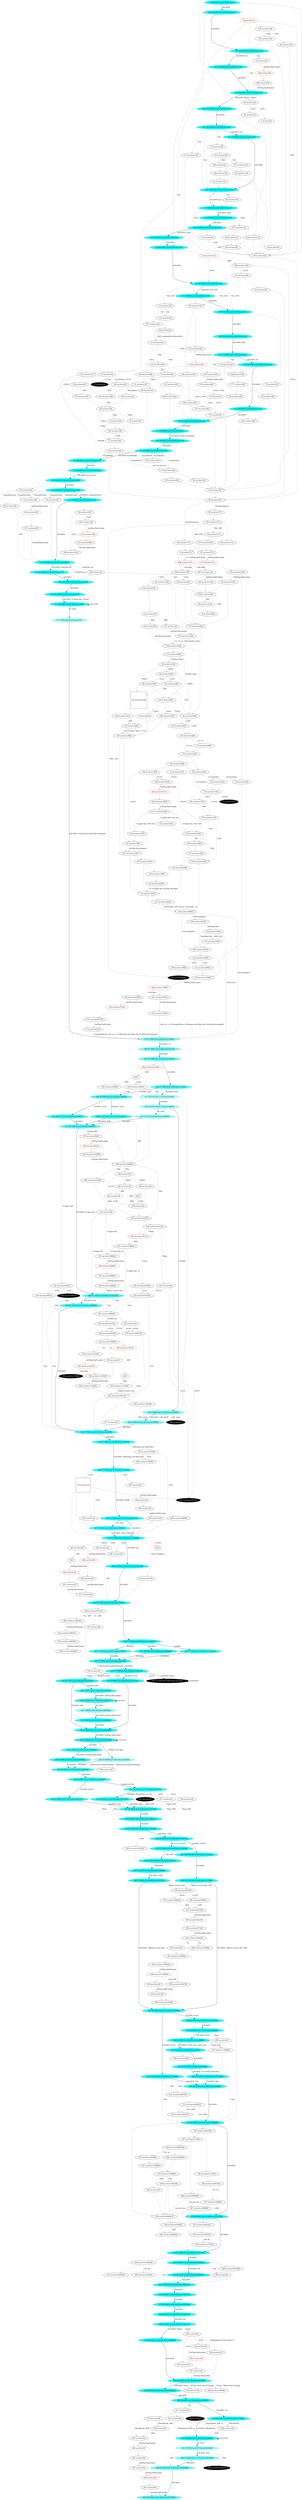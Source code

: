 digraph g {
  "A1" [style=filled fillcolor="#00ffff"label="1 100.000% [e=20.00] [stts=1]" color=grey URL="https://www.projectaon.org/en/xhtml/lw/05sots/sect1.htm"];
  "A2" [style=filled fillcolor="#98ffff"label="2 57.790% [e=8.07] [stts=570]" color=grey URL="https://www.projectaon.org/en/xhtml/lw/05sots/sect2.htm"];
  "A3" [style=filled fillcolor="white"label="3 na [stts=8778]"  URL="https://www.projectaon.org/en/xhtml/lw/05sots/sect3.htm"];
  "A5" [style=filled fillcolor="black"label="5 na [stts=175]" style=filled fontcolor=white URL="https://www.projectaon.org/en/xhtml/lw/05sots/sect5.htm"];
  "A6" [style=filled fillcolor="white"label="6 na [stts=28]"  URL="https://www.projectaon.org/en/xhtml/lw/05sots/sect6.htm"];
  "A7" [style=filled fillcolor="white"label="7 na [stts=0]"  URL="https://www.projectaon.org/en/xhtml/lw/05sots/sect7.htm"];
  "A8" [style=filled fillcolor="white"label="8 na [stts=3168]"  URL="https://www.projectaon.org/en/xhtml/lw/05sots/sect8.htm"];
  "A9" [style=filled fillcolor="white"label="9 na [stts=204]"  URL="https://www.projectaon.org/en/xhtml/lw/05sots/sect9.htm"];
  "A10" [style=filled fillcolor="white"label="10 na [stts=36]"  URL="https://www.projectaon.org/en/xhtml/lw/05sots/sect10.htm"];
  "A11" [style=filled fillcolor="white"label="11 na [stts=210]"  URL="https://www.projectaon.org/en/xhtml/lw/05sots/sect11.htm"];
  "A13" [style=filled fillcolor="white"label="13 na [stts=34]"  URL="https://www.projectaon.org/en/xhtml/lw/05sots/sect13.htm"];
  "A14" [style=filled fillcolor="white"label="14 na [stts=3912]"  URL="https://www.projectaon.org/en/xhtml/lw/05sots/sect14.htm"];
  "A15" [style=filled fillcolor="white"label="15 na [stts=0]"  URL="https://www.projectaon.org/en/xhtml/lw/05sots/sect15.htm"];
  "A16" [style=filled fillcolor="#00ffff"label="16 100.000% [e=20.00] [stts=12]" color=grey URL="https://www.projectaon.org/en/xhtml/lw/05sots/sect16.htm"];
  "A17" [style=filled fillcolor="white"label="17 na [stts=30]"  URL="https://www.projectaon.org/en/xhtml/lw/05sots/sect17.htm"];
  "A18" [style=filled fillcolor="black"label="18 na [stts=2641]" style=filled fontcolor=white URL="https://www.projectaon.org/en/xhtml/lw/05sots/sect18.htm"];
  "A19" [style=filled fillcolor="#00ffff"label="19 100.000% [e=20.00] [stts=38]" color=grey URL="https://www.projectaon.org/en/xhtml/lw/05sots/sect19.htm"];
  "A20" [style=filled fillcolor="white"label="20 na [stts=1]" color=red URL="https://www.projectaon.org/en/xhtml/lw/05sots/sect20.htm"];
  "A21" [style=filled fillcolor="white"label="21 na [stts=2904]"  URL="https://www.projectaon.org/en/xhtml/lw/05sots/sect21.htm"];
  "A22" [style=filled fillcolor="white"label="22 na [stts=0]"  URL="https://www.projectaon.org/en/xhtml/lw/05sots/sect22.htm"];
  "A23" [style=filled fillcolor="white"label="23 na [stts=0]"  URL="https://www.projectaon.org/en/xhtml/lw/05sots/sect23.htm"];
  "A24" [style=filled fillcolor="white"label="24 na [stts=18]"  URL="https://www.projectaon.org/en/xhtml/lw/05sots/sect24.htm"];
  "A25" [style=filled fillcolor="white"label="25 na [stts=54]"  URL="https://www.projectaon.org/en/xhtml/lw/05sots/sect25.htm"];
  "A26" [style=filled fillcolor="white"label="26 na [stts=192]"  URL="https://www.projectaon.org/en/xhtml/lw/05sots/sect26.htm"];
  "A27" [style=filled fillcolor="#00ffff"label="27 100.000% [e=20.00] [stts=24]" color=grey URL="https://www.projectaon.org/en/xhtml/lw/05sots/sect27.htm"];
  "A28" [style=filled fillcolor="white"label="28 na [stts=0]"  URL="https://www.projectaon.org/en/xhtml/lw/05sots/sect28.htm"];
  "A29" [style=filled fillcolor="white"label="29 na [stts=0]"  URL="https://www.projectaon.org/en/xhtml/lw/05sots/sect29.htm"];
  "A30" [style=filled fillcolor="white"label="30 na [stts=228]"  URL="https://www.projectaon.org/en/xhtml/lw/05sots/sect30.htm"];
  "A31" [style=filled fillcolor="white"label="31 na [stts=30]"  URL="https://www.projectaon.org/en/xhtml/lw/05sots/sect31.htm"];
  "A32" [style=filled fillcolor="white"label="32 na [stts=12]"  URL="https://www.projectaon.org/en/xhtml/lw/05sots/sect32.htm"];
  "A33" [style=filled fillcolor="#00ffff"label="33 100.000% [e=20.00] [stts=36]" color=grey URL="https://www.projectaon.org/en/xhtml/lw/05sots/sect33.htm"];
  "A34" [style=filled fillcolor="white"label="34 na [stts=168]"  URL="https://www.projectaon.org/en/xhtml/lw/05sots/sect34.htm"];
  "A35" [style=filled fillcolor="white"label="35 na [stts=2280]"  URL="https://www.projectaon.org/en/xhtml/lw/05sots/sect35.htm"];
  "A36" [style=filled fillcolor="white"label="36 na [stts=20]"  URL="https://www.projectaon.org/en/xhtml/lw/05sots/sect36.htm"];
  "A37" [style=filled fillcolor="#19ffff"label="37 100.000% [e=18.00] [stts=177]" color=grey URL="https://www.projectaon.org/en/xhtml/lw/05sots/sect37.htm"];
  "A38" [style=filled fillcolor="white"label="38 na [stts=174]"  URL="https://www.projectaon.org/en/xhtml/lw/05sots/sect38.htm"];
  "A39" [style=filled fillcolor="white"label="39 na [stts=216]"  URL="https://www.projectaon.org/en/xhtml/lw/05sots/sect39.htm"];
  "A40" [style=filled fillcolor="white"label="40 na [stts=0]"  URL="https://www.projectaon.org/en/xhtml/lw/05sots/sect40.htm"];
  "A41" [style=filled fillcolor="white"label="41 na [stts=0]"  URL="https://www.projectaon.org/en/xhtml/lw/05sots/sect41.htm"];
  "A42" [style=filled fillcolor="#00ffff"label="42 100.000% [e=20.00] [stts=22]" color=grey URL="https://www.projectaon.org/en/xhtml/lw/05sots/sect42.htm"];
  "A43" [style=filled fillcolor="white"label="43 na [stts=38]"  URL="https://www.projectaon.org/en/xhtml/lw/05sots/sect43.htm"];
  "A44" [style=filled fillcolor="white"label="44 na [stts=516]"  URL="https://www.projectaon.org/en/xhtml/lw/05sots/sect44.htm"];
  "A45" [style=filled fillcolor="white"label="45 na [stts=138]"  URL="https://www.projectaon.org/en/xhtml/lw/05sots/sect45.htm"];
  "A47" [style=filled fillcolor="white"label="47 na [stts=28]"  URL="https://www.projectaon.org/en/xhtml/lw/05sots/sect47.htm"];
  "A48" [style=filled fillcolor="white"label="48 na [stts=180]"  URL="https://www.projectaon.org/en/xhtml/lw/05sots/sect48.htm"];
  "A49" [style=filled fillcolor="white"label="49 na [stts=42]"  URL="https://www.projectaon.org/en/xhtml/lw/05sots/sect49.htm"];
  "A50" [style=filled fillcolor="white"label="50 na [stts=35]"  URL="https://www.projectaon.org/en/xhtml/lw/05sots/sect50.htm"];
  "A51" [style=filled fillcolor="#00ffff"label="51 100.000% [e=20.00] [stts=54]" color=grey URL="https://www.projectaon.org/en/xhtml/lw/05sots/sect51.htm"];
  "A52" [style=filled fillcolor="white"label="52 na [stts=426]"  URL="https://www.projectaon.org/en/xhtml/lw/05sots/sect52.htm"];
  "A53" [style=filled fillcolor="#00ffff"label="53 100.000% [e=20.00] [stts=16]" color=grey URL="https://www.projectaon.org/en/xhtml/lw/05sots/sect53.htm"];
  "A54" [style=filled fillcolor="white"label="54 na [stts=24]"  URL="https://www.projectaon.org/en/xhtml/lw/05sots/sect54.htm"];
  "A55" [style=filled fillcolor="#00ffff"label="55 100.000% [e=20.00] [stts=28]" color=grey URL="https://www.projectaon.org/en/xhtml/lw/05sots/sect55.htm"];
  "A56" [style=filled fillcolor="white"label="56 na [stts=0]"  URL="https://www.projectaon.org/en/xhtml/lw/05sots/sect56.htm"];
  "A57" [style=filled fillcolor="#00ffff"label="57 100.000% [e=20.00] [stts=288]" color=grey URL="https://www.projectaon.org/en/xhtml/lw/05sots/sect57.htm"];
  "A58" [style=filled fillcolor="white"label="58 na [stts=6960]"  URL="https://www.projectaon.org/en/xhtml/lw/05sots/sect58.htm"];
  "A59" [style=filled fillcolor="white"label="59 na [stts=71]"  URL="https://www.projectaon.org/en/xhtml/lw/05sots/sect59.htm"];
  "A60" [style=filled fillcolor="white"label="60 na [stts=38]"  URL="https://www.projectaon.org/en/xhtml/lw/05sots/sect60.htm"];
  "A61" [style=filled fillcolor="white"label="61 na [stts=14]"  URL="https://www.projectaon.org/en/xhtml/lw/05sots/sect61.htm"];
  "A62" [style=filled fillcolor="white"label="62 na [stts=210]"  URL="https://www.projectaon.org/en/xhtml/lw/05sots/sect62.htm"];
  "A63" [style=filled fillcolor="white"label="63 na [stts=0]"  URL="https://www.projectaon.org/en/xhtml/lw/05sots/sect63.htm"];
  "A64" [style=filled fillcolor="white"label="64 na [stts=31]"  URL="https://www.projectaon.org/en/xhtml/lw/05sots/sect64.htm"];
  "A65" [style=filled fillcolor="white"label="65 na [stts=120]"  URL="https://www.projectaon.org/en/xhtml/lw/05sots/sect65.htm"];
  "A66" [style=filled fillcolor="white"label="66 na [stts=0]"  URL="https://www.projectaon.org/en/xhtml/lw/05sots/sect66.htm"];
  "A67" [style=filled fillcolor="#74ffff"label="67 57.790% [e=10.86] [stts=16026]" color=grey URL="https://www.projectaon.org/en/xhtml/lw/05sots/sect67.htm"];
  "A68" [style=filled fillcolor="#00ffff"label="68 100.000% [e=20.00] [stts=26]" color=grey URL="https://www.projectaon.org/en/xhtml/lw/05sots/sect68.htm"];
  "A69" [style=filled fillcolor="white"label="69 na [stts=83]"  URL="https://www.projectaon.org/en/xhtml/lw/05sots/sect69.htm"];
  "A70" [style=filled fillcolor="white"label="70 na [stts=32]"  URL="https://www.projectaon.org/en/xhtml/lw/05sots/sect70.htm"];
  "A71" [style=filled fillcolor="white"label="71 na [stts=26]"  URL="https://www.projectaon.org/en/xhtml/lw/05sots/sect71.htm"];
  "A72" [style=filled fillcolor="white"label="72 na [stts=0]"  URL="https://www.projectaon.org/en/xhtml/lw/05sots/sect72.htm"];
  "A73" [style=filled fillcolor="white"label="73 na [stts=26]"  URL="https://www.projectaon.org/en/xhtml/lw/05sots/sect73.htm"];
  "A74" [style=filled fillcolor="white"label="74 na [stts=342]"  URL="https://www.projectaon.org/en/xhtml/lw/05sots/sect74.htm"];
  "A75" [style=filled fillcolor="white"label="75 na [stts=20]"  URL="https://www.projectaon.org/en/xhtml/lw/05sots/sect75.htm"];
  "A76" [style=filled fillcolor="white"label="76 na [stts=3168]"  URL="https://www.projectaon.org/en/xhtml/lw/05sots/sect76.htm"];
  "A77" [style=filled fillcolor="black"label="77 na [stts=0]" style=filled fontcolor=white URL="https://www.projectaon.org/en/xhtml/lw/05sots/sect77.htm"];
  "A78" [style=filled fillcolor="white"label="78 na [stts=228]"  URL="https://www.projectaon.org/en/xhtml/lw/05sots/sect78.htm"];
  "A79" [style=filled fillcolor="white"label="79 na [stts=42]"  URL="https://www.projectaon.org/en/xhtml/lw/05sots/sect79.htm"];
  "A80" [style=filled fillcolor="white"label="80 na [stts=168]"  URL="https://www.projectaon.org/en/xhtml/lw/05sots/sect80.htm"];
  "A81" [style=filled fillcolor="#00ffff"label="81 100.000% [e=20.00] [stts=32]" color=grey URL="https://www.projectaon.org/en/xhtml/lw/05sots/sect81.htm"];
  "A82" [style=filled fillcolor="white"label="82 na [stts=0]"  URL="https://www.projectaon.org/en/xhtml/lw/05sots/sect82.htm"];
  "A83" [style=filled fillcolor="white"label="83 na [stts=792]"  URL="https://www.projectaon.org/en/xhtml/lw/05sots/sect83.htm"];
  "A84" [style=filled fillcolor="white"label="84 na [stts=24]"  URL="https://www.projectaon.org/en/xhtml/lw/05sots/sect84.htm"];
  "A85" [style=filled fillcolor="white"label="85 na [stts=77]"  URL="https://www.projectaon.org/en/xhtml/lw/05sots/sect85.htm"];
  "A86" [style=filled fillcolor="white"label="86 na [stts=38]"  URL="https://www.projectaon.org/en/xhtml/lw/05sots/sect86.htm"];
  "A87" [style=filled fillcolor="white"label="87 na [stts=174]"  URL="https://www.projectaon.org/en/xhtml/lw/05sots/sect87.htm"];
  "A88" [style=filled fillcolor="white"label="88 na [stts=18]"  URL="https://www.projectaon.org/en/xhtml/lw/05sots/sect88.htm"];
  "A89" [style=filled fillcolor="white"label="89 na [stts=2904]"  URL="https://www.projectaon.org/en/xhtml/lw/05sots/sect89.htm"];
  "A90" [style=filled fillcolor="white"label="90 na [stts=28]"  URL="https://www.projectaon.org/en/xhtml/lw/05sots/sect90.htm"];
  "A92" [style=filled fillcolor="white"label="92 na [stts=38]"  URL="https://www.projectaon.org/en/xhtml/lw/05sots/sect92.htm"];
  "A93" [style=filled fillcolor="white"label="93 na [stts=300]"  URL="https://www.projectaon.org/en/xhtml/lw/05sots/sect93.htm"];
  "A94" [style=filled fillcolor="#00ffff"label="94 100.000% [e=20.00] [stts=34]" color=grey URL="https://www.projectaon.org/en/xhtml/lw/05sots/sect94.htm"];
  "A95" [style=filled fillcolor="#00ffff"label="95 100.000% [e=20.00] [stts=28]" color=grey URL="https://www.projectaon.org/en/xhtml/lw/05sots/sect95.htm"];
  "A96" [style=filled fillcolor="white"label="96 na [stts=34]"  URL="https://www.projectaon.org/en/xhtml/lw/05sots/sect96.htm"];
  "A97" [style=filled fillcolor="white"label="97 na [stts=1404]"  URL="https://www.projectaon.org/en/xhtml/lw/05sots/sect97.htm"];
  "A98" [style=filled fillcolor="white"label="98 na [stts=3432]"  URL="https://www.projectaon.org/en/xhtml/lw/05sots/sect98.htm"];
  "A99" [style=filled fillcolor="white"label="99 na [stts=12]"  URL="https://www.projectaon.org/en/xhtml/lw/05sots/sect99.htm"];
  "A100" [style=filled fillcolor="#00ffff"label="100 100.000% [e=20.00] [stts=151]" color=grey URL="https://www.projectaon.org/en/xhtml/lw/05sots/sect100.htm"];
  "A101" [style=filled fillcolor="white"label="101 na [stts=7620]"  URL="https://www.projectaon.org/en/xhtml/lw/05sots/sect101.htm"];
  "A102" [style=filled fillcolor="white"label="102 na [stts=216]"  URL="https://www.projectaon.org/en/xhtml/lw/05sots/sect102.htm"];
  "A103" [style=filled fillcolor="white"label="103 na [stts=26]"  URL="https://www.projectaon.org/en/xhtml/lw/05sots/sect103.htm"];
  "A104" [style=filled fillcolor="#00ffff"label="104 100.000% [e=20.00] [stts=1]" color=grey URL="https://www.projectaon.org/en/xhtml/lw/05sots/sect104.htm"];
  "A105" [style=filled fillcolor="white"label="105 na [stts=480]"  URL="https://www.projectaon.org/en/xhtml/lw/05sots/sect105.htm"];
  "A107" [style=filled fillcolor="white"label="107 na [stts=0]"  URL="https://www.projectaon.org/en/xhtml/lw/05sots/sect107.htm"];
  "A108" [style=filled fillcolor="#00ffff"label="108 100.000% [e=20.00] [stts=32]" color=grey URL="https://www.projectaon.org/en/xhtml/lw/05sots/sect108.htm"];
  "A109" [style=filled fillcolor="white"label="109 na [stts=14]"  URL="https://www.projectaon.org/en/xhtml/lw/05sots/sect109.htm"];
  "A110" [style=filled fillcolor="white"label="110 na [stts=0]"  URL="https://www.projectaon.org/en/xhtml/lw/05sots/sect110.htm"];
  "A111" [style=filled fillcolor="white"label="111 na [stts=360]"  URL="https://www.projectaon.org/en/xhtml/lw/05sots/sect111.htm"];
  "A112" [style=filled fillcolor="#0cffff"label="112 100.000% [e=19.00] [stts=32]" color=grey URL="https://www.projectaon.org/en/xhtml/lw/05sots/sect112.htm"];
  "A113" [style=filled fillcolor="#00ffff"label="113 100.000% [e=20.00] [stts=18]" color=grey URL="https://www.projectaon.org/en/xhtml/lw/05sots/sect113.htm"];
  "A114" [style=filled fillcolor="white"label="114 na [stts=0]"  URL="https://www.projectaon.org/en/xhtml/lw/05sots/sect114.htm"];
  "A115" [style=filled fillcolor="white"label="115 na [stts=246]"  URL="https://www.projectaon.org/en/xhtml/lw/05sots/sect115.htm"];
  "A116" [style=filled fillcolor="white"label="116 na [stts=0]"  URL="https://www.projectaon.org/en/xhtml/lw/05sots/sect116.htm"];
  "A117" [style=filled fillcolor="white"label="117 na [stts=18]"  URL="https://www.projectaon.org/en/xhtml/lw/05sots/sect117.htm"];
  "A118" [style=filled fillcolor="white"label="118 na [stts=3168]"  URL="https://www.projectaon.org/en/xhtml/lw/05sots/sect118.htm"];
  "A120" [style=filled fillcolor="white"label="120 na [stts=0]"  URL="https://www.projectaon.org/en/xhtml/lw/05sots/sect120.htm"];
  "A121" [style=filled fillcolor="white"label="121 na [stts=24]"  URL="https://www.projectaon.org/en/xhtml/lw/05sots/sect121.htm"];
  "A122" [style=filled fillcolor="white"label="122 na [stts=300]"  URL="https://www.projectaon.org/en/xhtml/lw/05sots/sect122.htm"];
  "A123" [style=filled fillcolor="white"label="123 na [stts=11]" color=red URL="https://www.projectaon.org/en/xhtml/lw/05sots/sect123.htm"];
  "A124" [style=filled fillcolor="white"label="124 na [stts=0]"  URL="https://www.projectaon.org/en/xhtml/lw/05sots/sect124.htm"];
  "A125" [style=filled fillcolor="white"label="125 na [stts=19]"  URL="https://www.projectaon.org/en/xhtml/lw/05sots/sect125.htm"];
  "A126" [style=filled fillcolor="#00ffff"label="126 100.000% [e=20.00] [stts=42]" color=grey URL="https://www.projectaon.org/en/xhtml/lw/05sots/sect126.htm"];
  "A127" [style=filled fillcolor="white"label="127 na [stts=168]" shape=square color=blue URL="https://www.projectaon.org/en/xhtml/lw/05sots/sect127.htm"];
  "A128" [style=filled fillcolor="white"label="128 na [stts=26]"  URL="https://www.projectaon.org/en/xhtml/lw/05sots/sect128.htm"];
  "A129" [style=filled fillcolor="white"label="129 na [stts=12]"  URL="https://www.projectaon.org/en/xhtml/lw/05sots/sect129.htm"];
  "A130" [style=filled fillcolor="white"label="130 na [stts=40]"  URL="https://www.projectaon.org/en/xhtml/lw/05sots/sect130.htm"];
  "A131" [style=filled fillcolor="white"label="131 na [stts=3444]"  URL="https://www.projectaon.org/en/xhtml/lw/05sots/sect131.htm"];
  "A132" [style=filled fillcolor="white"label="132 na [stts=246]"  URL="https://www.projectaon.org/en/xhtml/lw/05sots/sect132.htm"];
  "A133" [style=filled fillcolor="#00ffff"label="133 100.000% [e=20.00] [stts=32]" color=grey URL="https://www.projectaon.org/en/xhtml/lw/05sots/sect133.htm"];
  "A134" [style=filled fillcolor="#00ffff"label="134 100.000% [e=20.00] [stts=30]" color=grey URL="https://www.projectaon.org/en/xhtml/lw/05sots/sect134.htm"];
  "A136" [style=filled fillcolor="white"label="136 na [stts=246]"  URL="https://www.projectaon.org/en/xhtml/lw/05sots/sect136.htm"];
  "A137" [style=filled fillcolor="#00ffff"label="137 100.000% [e=20.00] [stts=201]" color=yellow style=filled URL="https://www.projectaon.org/en/xhtml/lw/05sots/sect137.htm"];
  "A138" [style=filled fillcolor="white"label="138 na [stts=77]"  URL="https://www.projectaon.org/en/xhtml/lw/05sots/sect138.htm"];
  "A139" [style=filled fillcolor="white"label="139 na [stts=30]"  URL="https://www.projectaon.org/en/xhtml/lw/05sots/sect139.htm"];
  "A140" [style=filled fillcolor="white"label="140 na [stts=396]"  URL="https://www.projectaon.org/en/xhtml/lw/05sots/sect140.htm"];
  "A141" [style=filled fillcolor="white"label="141 na [stts=38]"  URL="https://www.projectaon.org/en/xhtml/lw/05sots/sect141.htm"];
  "A142" [style=filled fillcolor="#00ffff"label="142 100.000% [e=20.00] [stts=32]" color=grey URL="https://www.projectaon.org/en/xhtml/lw/05sots/sect142.htm"];
  "A143" [style=filled fillcolor="white"label="143 na [stts=0]"  URL="https://www.projectaon.org/en/xhtml/lw/05sots/sect143.htm"];
  "A144" [style=filled fillcolor="white"label="144 na [stts=71]"  URL="https://www.projectaon.org/en/xhtml/lw/05sots/sect144.htm"];
  "A145" [style=filled fillcolor="#00ffff"label="145 100.000% [e=20.00] [stts=34]" color=grey URL="https://www.projectaon.org/en/xhtml/lw/05sots/sect145.htm"];
  "A146" [style=filled fillcolor="white"label="146 na [stts=210]"  URL="https://www.projectaon.org/en/xhtml/lw/05sots/sect146.htm"];
  "A147" [style=filled fillcolor="white"label="147 na [stts=16]"  URL="https://www.projectaon.org/en/xhtml/lw/05sots/sect147.htm"];
  "A148" [style=filled fillcolor="white"label="148 na [stts=408]"  URL="https://www.projectaon.org/en/xhtml/lw/05sots/sect148.htm"];
  "A149" [style=filled fillcolor="#0cffff"label="149 100.000% [e=19.00] [stts=164]" color=grey URL="https://www.projectaon.org/en/xhtml/lw/05sots/sect149.htm"];
  "A150" [style=filled fillcolor="white"label="150 na [stts=318]"  URL="https://www.projectaon.org/en/xhtml/lw/05sots/sect150.htm"];
  "A151" [style=filled fillcolor="white"label="151 na [stts=36]"  URL="https://www.projectaon.org/en/xhtml/lw/05sots/sect151.htm"];
  "A152" [style=filled fillcolor="white"label="152 na [stts=192]"  URL="https://www.projectaon.org/en/xhtml/lw/05sots/sect152.htm"];
  "A153" [style=filled fillcolor="#00ffff"label="153 100.000% [e=20.00] [stts=24]" color=grey URL="https://www.projectaon.org/en/xhtml/lw/05sots/sect153.htm"];
  "A154" [style=filled fillcolor="white"label="154 na [stts=22]"  URL="https://www.projectaon.org/en/xhtml/lw/05sots/sect154.htm"];
  "A155" [style=filled fillcolor="white"label="155 na [stts=264]"  URL="https://www.projectaon.org/en/xhtml/lw/05sots/sect155.htm"];
  "A156" [style=filled fillcolor="white"label="156 na [stts=3432]"  URL="https://www.projectaon.org/en/xhtml/lw/05sots/sect156.htm"];
  "A157" [style=filled fillcolor="white"label="157 na [stts=14]"  URL="https://www.projectaon.org/en/xhtml/lw/05sots/sect157.htm"];
  "A158" [style=filled fillcolor="white"label="158 na [stts=444]"  URL="https://www.projectaon.org/en/xhtml/lw/05sots/sect158.htm"];
  "A159" [style=filled fillcolor="white"label="159 na [stts=157]"  URL="https://www.projectaon.org/en/xhtml/lw/05sots/sect159.htm"];
  "A160" [style=filled fillcolor="#00ffff"label="160 100.000% [e=20.00] [stts=46]" color=grey URL="https://www.projectaon.org/en/xhtml/lw/05sots/sect160.htm"];
  "A161" [style=filled fillcolor="white"label="161 na [stts=3]"  URL="https://www.projectaon.org/en/xhtml/lw/05sots/sect161.htm"];
  "A162" [style=filled fillcolor="white"label="162 na [stts=0]"  URL="https://www.projectaon.org/en/xhtml/lw/05sots/sect162.htm"];
  "A163" [style=filled fillcolor="white"label="163 na [stts=71]"  URL="https://www.projectaon.org/en/xhtml/lw/05sots/sect163.htm"];
  "A164" [style=filled fillcolor="white"label="164 na [stts=32]"  URL="https://www.projectaon.org/en/xhtml/lw/05sots/sect164.htm"];
  "A165" [style=filled fillcolor="white"label="165 na [stts=116]"  URL="https://www.projectaon.org/en/xhtml/lw/05sots/sect165.htm"];
  "A166" [style=filled fillcolor="#00ffff"label="166 100.000% [e=20.00] [stts=30]" color=grey URL="https://www.projectaon.org/en/xhtml/lw/05sots/sect166.htm"];
  "A167" [style=filled fillcolor="white"label="167 na [stts=516]"  URL="https://www.projectaon.org/en/xhtml/lw/05sots/sect167.htm"];
  "A169" [style=filled fillcolor="#00ffff"label="169 100.000% [e=20.00] [stts=20]" color=grey URL="https://www.projectaon.org/en/xhtml/lw/05sots/sect169.htm"];
  "A170" [style=filled fillcolor="white"label="170 na [stts=0]"  URL="https://www.projectaon.org/en/xhtml/lw/05sots/sect170.htm"];
  "A171" [style=filled fillcolor="white"label="171 na [stts=444]"  URL="https://www.projectaon.org/en/xhtml/lw/05sots/sect171.htm"];
  "A172" [style=filled fillcolor="#00ffff"label="172 100.000% [e=20.00] [stts=12]" color=grey URL="https://www.projectaon.org/en/xhtml/lw/05sots/sect172.htm"];
  "A173" [style=filled fillcolor="#00ffff"label="173 100.000% [e=20.00] [stts=36]" color=grey URL="https://www.projectaon.org/en/xhtml/lw/05sots/sect173.htm"];
  "A174" [style=filled fillcolor="white"label="174 na [stts=65]"  URL="https://www.projectaon.org/en/xhtml/lw/05sots/sect174.htm"];
  "A175" [style=filled fillcolor="white"label="175 na [stts=0]"  URL="https://www.projectaon.org/en/xhtml/lw/05sots/sect175.htm"];
  "A176" [style=filled fillcolor="white"label="176 na [stts=45]"  URL="https://www.projectaon.org/en/xhtml/lw/05sots/sect176.htm"];
  "A177" [style=filled fillcolor="white"label="177 na [stts=38]"  URL="https://www.projectaon.org/en/xhtml/lw/05sots/sect177.htm"];
  "A178" [style=filled fillcolor="white"label="178 na [stts=0]" color=red URL="https://www.projectaon.org/en/xhtml/lw/05sots/sect178.htm"];
  "A179" [style=filled fillcolor="white"label="179 na [stts=42]"  URL="https://www.projectaon.org/en/xhtml/lw/05sots/sect179.htm"];
  "A180" [style=filled fillcolor="white"label="180 na [stts=138]"  URL="https://www.projectaon.org/en/xhtml/lw/05sots/sect180.htm"];
  "A181" [style=filled fillcolor="white"label="181 na [stts=1524]"  URL="https://www.projectaon.org/en/xhtml/lw/05sots/sect181.htm"];
  "A182" [style=filled fillcolor="white"label="182 na [stts=264]"  URL="https://www.projectaon.org/en/xhtml/lw/05sots/sect182.htm"];
  "A183" [style=filled fillcolor="white"label="183 na [stts=28]"  URL="https://www.projectaon.org/en/xhtml/lw/05sots/sect183.htm"];
  "A184" [style=filled fillcolor="#00ffff"label="184 100.000% [e=20.00] [stts=26]" color=grey URL="https://www.projectaon.org/en/xhtml/lw/05sots/sect184.htm"];
  "A185" [style=filled fillcolor="white"label="185 na [stts=36]"  URL="https://www.projectaon.org/en/xhtml/lw/05sots/sect185.htm"];
  "A186" [style=filled fillcolor="white"label="186 na [stts=228]"  URL="https://www.projectaon.org/en/xhtml/lw/05sots/sect186.htm"];
  "A187" [style=filled fillcolor="white"label="187 na [stts=32]"  URL="https://www.projectaon.org/en/xhtml/lw/05sots/sect187.htm"];
  "A188" [style=filled fillcolor="#00ffff"label="188 100.000% [e=20.00] [stts=14]" color=grey URL="https://www.projectaon.org/en/xhtml/lw/05sots/sect188.htm"];
  "A189" [style=filled fillcolor="white"label="189 na [stts=120]"  URL="https://www.projectaon.org/en/xhtml/lw/05sots/sect189.htm"];
  "A191" [style=filled fillcolor="white"label="191 na [stts=34]"  URL="https://www.projectaon.org/en/xhtml/lw/05sots/sect191.htm"];
  "A192" [style=filled fillcolor="white"label="192 na [stts=0]"  URL="https://www.projectaon.org/en/xhtml/lw/05sots/sect192.htm"];
  "A193" [style=filled fillcolor="white"label="193 na [stts=0]"  URL="https://www.projectaon.org/en/xhtml/lw/05sots/sect193.htm"];
  "A194" [style=filled fillcolor="white"label="194 na [stts=1285]"  URL="https://www.projectaon.org/en/xhtml/lw/05sots/sect194.htm"];
  "A195" [style=filled fillcolor="white"label="195 na [stts=228]"  URL="https://www.projectaon.org/en/xhtml/lw/05sots/sect195.htm"];
  "A196" [style=filled fillcolor="white"label="196 na [stts=0]"  URL="https://www.projectaon.org/en/xhtml/lw/05sots/sect196.htm"];
  "A197" [style=filled fillcolor="white"label="197 na [stts=38]"  URL="https://www.projectaon.org/en/xhtml/lw/05sots/sect197.htm"];
  "A198" [style=filled fillcolor="white"label="198 na [stts=38]"  URL="https://www.projectaon.org/en/xhtml/lw/05sots/sect198.htm"];
  "A199" [style=filled fillcolor="white"label="199 na [stts=228]"  URL="https://www.projectaon.org/en/xhtml/lw/05sots/sect199.htm"];
  "A200" [style=filled fillcolor="#67ffff"label="200 57.790% [e=11.85] [stts=15274]" color=grey URL="https://www.projectaon.org/en/xhtml/lw/05sots/sect200.htm"];
  "A201" [style=filled fillcolor="#5bffff"label="201 57.790% [e=12.83] [stts=14258]" color=grey URL="https://www.projectaon.org/en/xhtml/lw/05sots/sect201.htm"];
  "A202" [style=filled fillcolor="#00ffff"label="202 46.394% [e=19.99] [stts=631560]" color=grey URL="https://www.projectaon.org/en/xhtml/lw/05sots/sect202.htm"];
  "A203" [style=filled fillcolor="white"label="203 na [stts=260640]"  URL="https://www.projectaon.org/en/xhtml/lw/05sots/sect203.htm"];
  "A204" [style=filled fillcolor="#6cffff"label="204 25.530% [e=11.51] [stts=2491200]" color=grey URL="https://www.projectaon.org/en/xhtml/lw/05sots/sect204.htm"];
  "A205" [style=filled fillcolor="white"label="205 na [stts=36344]"  URL="https://www.projectaon.org/en/xhtml/lw/05sots/sect205.htm"];
  "A206" [style=filled fillcolor="#00ffff"label="206 46.394% [e=20.00] [stts=564018]" color=grey URL="https://www.projectaon.org/en/xhtml/lw/05sots/sect206.htm"];
  "A207" [style=filled fillcolor="#33ffff"label="207 9.938% [e=16.00] [stts=103442]" color=grey URL="https://www.projectaon.org/en/xhtml/lw/05sots/sect207.htm"];
  "A208" [style=filled fillcolor="white"label="208 na [stts=0]"  URL="https://www.projectaon.org/en/xhtml/lw/05sots/sect208.htm"];
  "A209" [style=filled fillcolor="white"label="209 na [stts=0]"  URL="https://www.projectaon.org/en/xhtml/lw/05sots/sect209.htm"];
  "A210" [style=filled fillcolor="#15ffff"label="210 32.476% [e=18.28] [stts=221544]" color=grey URL="https://www.projectaon.org/en/xhtml/lw/05sots/sect210.htm"];
  "A211" [style=filled fillcolor="white"label="211 na [stts=256452]"  URL="https://www.projectaon.org/en/xhtml/lw/05sots/sect211.htm"];
  "A212" [style=filled fillcolor="white"label="212 na [stts=79828]"  URL="https://www.projectaon.org/en/xhtml/lw/05sots/sect212.htm"];
  "A213" [style=filled fillcolor="#14ffff"label="213 1.685% [e=18.36] [stts=260640]" color=grey URL="https://www.projectaon.org/en/xhtml/lw/05sots/sect213.htm"];
  "A214" [style=filled fillcolor="#0cffff"label="214 46.394% [e=19.00] [stts=290256]" color=grey URL="https://www.projectaon.org/en/xhtml/lw/05sots/sect214.htm"];
  "A215" [style=filled fillcolor="#4cffff"label="215 55.134% [e=14.03] [stts=29870]" color=grey URL="https://www.projectaon.org/en/xhtml/lw/05sots/sect215.htm"];
  "A216" [style=filled fillcolor="white"label="216 na [stts=494412]"  URL="https://www.projectaon.org/en/xhtml/lw/05sots/sect216.htm"];
  "A217" [style=filled fillcolor="white"label="217 na [stts=0]"  URL="https://www.projectaon.org/en/xhtml/lw/05sots/sect217.htm"];
  "A218" [style=filled fillcolor="#03ffff"label="218 27.424% [e=19.69] [stts=130320]" color=grey URL="https://www.projectaon.org/en/xhtml/lw/05sots/sect218.htm"];
  "A219" [style=filled fillcolor="#00ffff"label="219 46.394% [e=20.00] [stts=177864]" color=grey URL="https://www.projectaon.org/en/xhtml/lw/05sots/sect219.htm"];
  "A220" [style=filled fillcolor="#36ffff"label="220 55.134% [e=15.72] [stts=102636]" color=grey URL="https://www.projectaon.org/en/xhtml/lw/05sots/sect220.htm"];
  "A221" [style=filled fillcolor="#13ffff"label="221 57.790% [e=18.50] [stts=247608]" color=grey URL="https://www.projectaon.org/en/xhtml/lw/05sots/sect221.htm"];
  "A222" [style=filled fillcolor="white"label="222 na [stts=0]"  URL="https://www.projectaon.org/en/xhtml/lw/05sots/sect222.htm"];
  "A224" [style=filled fillcolor="#0effff"label="224 57.790% [e=18.85] [stts=200368]" color=grey URL="https://www.projectaon.org/en/xhtml/lw/05sots/sect224.htm"];
  "A225" [style=filled fillcolor="white"label="225 na [stts=287916]"  URL="https://www.projectaon.org/en/xhtml/lw/05sots/sect225.htm"];
  "A226" [style=filled fillcolor="white"label="226 na [stts=0]"  URL="https://www.projectaon.org/en/xhtml/lw/05sots/sect226.htm"];
  "A227" [style=filled fillcolor="white"label="227 na [stts=311430]"  URL="https://www.projectaon.org/en/xhtml/lw/05sots/sect227.htm"];
  "A228" [style=filled fillcolor="white"label="228 na [stts=229118]"  URL="https://www.projectaon.org/en/xhtml/lw/05sots/sect228.htm"];
  "A229" [style=filled fillcolor="white"label="229 na [stts=65160]"  URL="https://www.projectaon.org/en/xhtml/lw/05sots/sect229.htm"];
  "A230" [style=filled fillcolor="black"label="230 na [stts=0]" style=filled fontcolor=white URL="https://www.projectaon.org/en/xhtml/lw/05sots/sect230.htm"];
  "A232" [style=filled fillcolor="black"label="232 na [stts=0]" style=filled fontcolor=white URL="https://www.projectaon.org/en/xhtml/lw/05sots/sect232.htm"];
  "A233" [style=filled fillcolor="#00ffff"label="233 46.394% [e=20.00] [stts=176232]" color=grey URL="https://www.projectaon.org/en/xhtml/lw/05sots/sect233.htm"];
  "A234" [style=filled fillcolor="white"label="234 na [stts=36344]"  URL="https://www.projectaon.org/en/xhtml/lw/05sots/sect234.htm"];
  "A235" [style=filled fillcolor="#01ffff"label="235 32.476% [e=19.87] [stts=162900]" color=grey URL="https://www.projectaon.org/en/xhtml/lw/05sots/sect235.htm"];
  "A236" [style=filled fillcolor="white"label="236 na [stts=0]"  URL="https://www.projectaon.org/en/xhtml/lw/05sots/sect236.htm"];
  "A237" [style=filled fillcolor="white"label="237 na [stts=194862]"  URL="https://www.projectaon.org/en/xhtml/lw/05sots/sect237.htm"];
  "A238" [style=filled fillcolor="white"label="238 na [stts=19001]"  URL="https://www.projectaon.org/en/xhtml/lw/05sots/sect238.htm"];
  "A239" [style=filled fillcolor="white"label="239 na [stts=0]"  URL="https://www.projectaon.org/en/xhtml/lw/05sots/sect239.htm"];
  "A241" [style=filled fillcolor="#00ffff"label="241 32.476% [e=19.98] [stts=231342]" color=grey URL="https://www.projectaon.org/en/xhtml/lw/05sots/sect241.htm"];
  "A242" [style=filled fillcolor="white"label="242 na [stts=91232]"  URL="https://www.projectaon.org/en/xhtml/lw/05sots/sect242.htm"];
  "A243" [style=filled fillcolor="white"label="243 na [stts=0]"  URL="https://www.projectaon.org/en/xhtml/lw/05sots/sect243.htm"];
  "A244" [style=filled fillcolor="#00ffff"label="244 57.790% [e=20.00] [stts=161272]" color=grey URL="https://www.projectaon.org/en/xhtml/lw/05sots/sect244.htm"];
  "A245" [style=filled fillcolor="white"label="245 na [stts=0]"  URL="https://www.projectaon.org/en/xhtml/lw/05sots/sect245.htm"];
  "A246" [style=filled fillcolor="#41ffff"label="246 55.134% [e=14.88] [stts=92872]" color=grey URL="https://www.projectaon.org/en/xhtml/lw/05sots/sect246.htm"];
  "A247" [style=filled fillcolor="#07ffff"label="247 46.394% [e=19.41] [stts=188964]" color=grey URL="https://www.projectaon.org/en/xhtml/lw/05sots/sect247.htm"];
  "A248" [style=filled fillcolor="white"label="248 na [stts=529548]"  URL="https://www.projectaon.org/en/xhtml/lw/05sots/sect248.htm"];
  "A249" [style=filled fillcolor="white"label="249 na [stts=114040]"  URL="https://www.projectaon.org/en/xhtml/lw/05sots/sect249.htm"];
  "A250" [style=filled fillcolor="#1bffff"label="250 13.918% [e=17.87] [stts=234576]" color=grey URL="https://www.projectaon.org/en/xhtml/lw/05sots/sect250.htm"];
  "A251" [style=filled fillcolor="white"label="251 na [stts=58644]"  URL="https://www.projectaon.org/en/xhtml/lw/05sots/sect251.htm"];
  "A252" [style=filled fillcolor="#31ffff"label="252 20.517% [e=16.10] [stts=28670]" color=grey URL="https://www.projectaon.org/en/xhtml/lw/05sots/sect252.htm"];
  "A253" [style=filled fillcolor="#00ffff"label="253 46.394% [e=20.00] [stts=164485]" color=grey URL="https://www.projectaon.org/en/xhtml/lw/05sots/sect253.htm"];
  "A254" [style=filled fillcolor="#05ffff"label="254 23.116% [e=19.60] [stts=221544]" color=grey URL="https://www.projectaon.org/en/xhtml/lw/05sots/sect254.htm"];
  "A255" [style=filled fillcolor="white"label="255 na [stts=114040]"  URL="https://www.projectaon.org/en/xhtml/lw/05sots/sect255.htm"];
  "A256" [style=filled fillcolor="white"label="256 na [stts=250026]"  URL="https://www.projectaon.org/en/xhtml/lw/05sots/sect256.htm"];
  "A258" [style=filled fillcolor="white"label="258 na [stts=0]"  URL="https://www.projectaon.org/en/xhtml/lw/05sots/sect258.htm"];
  "A259" [style=filled fillcolor="black"label="259 na [stts=8913]" style=filled fontcolor=white URL="https://www.projectaon.org/en/xhtml/lw/05sots/sect259.htm"];
  "A260" [style=filled fillcolor="white"label="260 na [stts=0]"  URL="https://www.projectaon.org/en/xhtml/lw/05sots/sect260.htm"];
  "A261" [style=filled fillcolor="black"label="261 5.779% [e=19.60] [stts=221545]" style=filled fontcolor=white URL="https://www.projectaon.org/en/xhtml/lw/05sots/sect261.htm"];
  "A262" [style=filled fillcolor="white"label="262 na [stts=85530]"  URL="https://www.projectaon.org/en/xhtml/lw/05sots/sect262.htm"];
  "A263" [style=filled fillcolor="white"label="263 na [stts=0]"  URL="https://www.projectaon.org/en/xhtml/lw/05sots/sect263.htm"];
  "A264" [style=filled fillcolor="white"label="264 na [stts=161272]"  URL="https://www.projectaon.org/en/xhtml/lw/05sots/sect264.htm"];
  "A265" [style=filled fillcolor="white"label="265 na [stts=280728]"  URL="https://www.projectaon.org/en/xhtml/lw/05sots/sect265.htm"];
  "A266" [style=filled fillcolor="white"label="266 na [stts=34186]"  URL="https://www.projectaon.org/en/xhtml/lw/05sots/sect266.htm"];
  "A267" [style=filled fillcolor="white"label="267 na [stts=105396]"  URL="https://www.projectaon.org/en/xhtml/lw/05sots/sect267.htm"];
  "A268" [style=filled fillcolor="#60ffff"label="268 25.530% [e=12.46] [stts=2359296]" color=grey URL="https://www.projectaon.org/en/xhtml/lw/05sots/sect268.htm"];
  "A269" [style=filled fillcolor="#72ffff"label="269 2.656% [e=11.00] [stts=122990]" color=grey URL="https://www.projectaon.org/en/xhtml/lw/05sots/sect269.htm"];
  "A270" [style=filled fillcolor="white"label="270 na [stts=136836]"  URL="https://www.projectaon.org/en/xhtml/lw/05sots/sect270.htm"];
  "A271" [style=filled fillcolor="#0cffff"label="271 34.674% [e=19.00] [stts=200368]" color=grey URL="https://www.projectaon.org/en/xhtml/lw/05sots/sect271.htm"];
  "A272" [style=filled fillcolor="#00ffff"label="272 46.394% [e=19.97] [stts=398250]" color=grey URL="https://www.projectaon.org/en/xhtml/lw/05sots/sect272.htm"];
  "A273" [style=filled fillcolor="white"label="273 na [stts=13242]"  URL="https://www.projectaon.org/en/xhtml/lw/05sots/sect273.htm"];
  "A274" [style=filled fillcolor="white"label="274 na [stts=468456]"  URL="https://www.projectaon.org/en/xhtml/lw/05sots/sect274.htm"];
  "A275" [style=filled fillcolor="#0bffff"label="275 57.790% [e=19.10] [stts=234576]" color=grey URL="https://www.projectaon.org/en/xhtml/lw/05sots/sect275.htm"];
  "A276" [style=filled fillcolor="white"label="276 na [stts=397452]"  URL="https://www.projectaon.org/en/xhtml/lw/05sots/sect276.htm"];
  "A277" [style=filled fillcolor="white"label="277 na [stts=0]"  URL="https://www.projectaon.org/en/xhtml/lw/05sots/sect277.htm"];
  "A278" [style=filled fillcolor="white"label="278 na [stts=0]"  URL="https://www.projectaon.org/en/xhtml/lw/05sots/sect278.htm"];
  "A279" [style=filled fillcolor="#8effff"label="279 14.101% [e=8.83] [stts=26820]" color=grey URL="https://www.projectaon.org/en/xhtml/lw/05sots/sect279.htm"];
  "A281" [style=filled fillcolor="#00ffff"label="281 32.476% [e=19.96] [stts=1824]" color=grey URL="https://www.projectaon.org/en/xhtml/lw/05sots/sect281.htm"];
  "A282" [style=filled fillcolor="#1fffff"label="282 57.790% [e=17.57] [stts=110234]" color=grey URL="https://www.projectaon.org/en/xhtml/lw/05sots/sect282.htm"];
  "A283" [style=filled fillcolor="white"label="283 na [stts=143352]"  URL="https://www.projectaon.org/en/xhtml/lw/05sots/sect283.htm"];
  "A284" [style=filled fillcolor="white"label="284 na [stts=433962]"  URL="https://www.projectaon.org/en/xhtml/lw/05sots/sect284.htm"];
  "A285" [style=filled fillcolor="#4fffff"label="285 57.790% [e=13.80] [stts=13242]" color=grey URL="https://www.projectaon.org/en/xhtml/lw/05sots/sect285.htm"];
  "A286" [style=filled fillcolor="#19ffff"label="286 46.394% [e=18.00] [stts=323370]" color=grey URL="https://www.projectaon.org/en/xhtml/lw/05sots/sect286.htm"];
  "A287" [style=filled fillcolor="white"label="287 na [stts=0]"  URL="https://www.projectaon.org/en/xhtml/lw/05sots/sect287.htm"];
  "A288" [style=filled fillcolor="#15ffff"label="288 8.555% [e=18.31] [stts=260640]" color=grey URL="https://www.projectaon.org/en/xhtml/lw/05sots/sect288.htm"];
  "A289" [style=filled fillcolor="#00ffff"label="289 46.394% [e=20.00] [stts=191676]" color=grey URL="https://www.projectaon.org/en/xhtml/lw/05sots/sect289.htm"];
  "A290" [style=filled fillcolor="white"label="290 na [stts=48880]"  URL="https://www.projectaon.org/en/xhtml/lw/05sots/sect290.htm"];
  "A291" [style=filled fillcolor="#02ffff"label="291 27.424% [e=19.77] [stts=130320]" color=grey URL="https://www.projectaon.org/en/xhtml/lw/05sots/sect291.htm"];
  "A292" [style=filled fillcolor="#00ffff"label="292 46.394% [e=20.00] [stts=468456]" color=grey URL="https://www.projectaon.org/en/xhtml/lw/05sots/sect292.htm"];
  "A293" [style=filled fillcolor="black"label="293 na [stts=36345]" style=filled fontcolor=white URL="https://www.projectaon.org/en/xhtml/lw/05sots/sect293.htm"];
  "A294" [style=filled fillcolor="#2cffff"label="294 46.394% [e=16.52] [stts=260640]" color=grey URL="https://www.projectaon.org/en/xhtml/lw/05sots/sect294.htm"];
  "A295" [style=filled fillcolor="#17ffff"label="295 57.790% [e=18.16] [stts=103718]" color=grey URL="https://www.projectaon.org/en/xhtml/lw/05sots/sect295.htm"];
  "A296" [style=filled fillcolor="white"label="296 na [stts=311430]"  URL="https://www.projectaon.org/en/xhtml/lw/05sots/sect296.htm"];
  "A297" [style=filled fillcolor="white"label="297 na [stts=0]"  URL="https://www.projectaon.org/en/xhtml/lw/05sots/sect297.htm"];
  "A298" [style=filled fillcolor="white"label="298 na [stts=42900]"  URL="https://www.projectaon.org/en/xhtml/lw/05sots/sect298.htm"];
  "A300" [style=filled fillcolor="#00ffff"label="300 27.424% [e=19.96] [stts=91224]" color=grey URL="https://www.projectaon.org/en/xhtml/lw/05sots/sect300.htm"];
  "A301" [style=filled fillcolor="white"label="301 na [stts=9540]"  URL="https://www.projectaon.org/en/xhtml/lw/05sots/sect301.htm"];
  "A302" [style=filled fillcolor="#0effff"label="302 46.394% [e=18.86] [stts=195480]" color=grey URL="https://www.projectaon.org/en/xhtml/lw/05sots/sect302.htm"];
  "A303" [style=filled fillcolor="white"label="303 na [stts=0]"  URL="https://www.projectaon.org/en/xhtml/lw/05sots/sect303.htm"];
  "A304" [style=filled fillcolor="black"label="304 na [stts=79589]" style=filled fontcolor=white URL="https://www.projectaon.org/en/xhtml/lw/05sots/sect304.htm"];
  "A305" [style=filled fillcolor="white"label="305 na [stts=0]"  URL="https://www.projectaon.org/en/xhtml/lw/05sots/sect305.htm"];
  "A306" [style=filled fillcolor="white"label="306 na [stts=127620]"  URL="https://www.projectaon.org/en/xhtml/lw/05sots/sect306.htm"];
  "A307" [style=filled fillcolor="white"label="307 na [stts=378660]"  URL="https://www.projectaon.org/en/xhtml/lw/05sots/sect307.htm"];
  "A308" [style=filled fillcolor="#08ffff"label="308 57.790% [e=19.31] [stts=187336]" color=grey URL="https://www.projectaon.org/en/xhtml/lw/05sots/sect308.htm"];
  "A309" [style=filled fillcolor="white"label="309 na [stts=529548]"  URL="https://www.projectaon.org/en/xhtml/lw/05sots/sect309.htm"];
  "A310" [style=filled fillcolor="white"label="310 na [stts=0]"  URL="https://www.projectaon.org/en/xhtml/lw/05sots/sect310.htm"];
  "A311" [style=filled fillcolor="white"label="311 na [stts=0]"  URL="https://www.projectaon.org/en/xhtml/lw/05sots/sect311.htm"];
  "A312" [style=filled fillcolor="#1bffff"label="312 32.476% [e=17.87] [stts=234576]" color=grey URL="https://www.projectaon.org/en/xhtml/lw/05sots/sect312.htm"];
  "A313" [style=filled fillcolor="#27ffff"label="313 57.790% [e=16.93] [stts=122990]" color=grey URL="https://www.projectaon.org/en/xhtml/lw/05sots/sect313.htm"];
  "A314" [style=filled fillcolor="white"label="314 na [stts=378660]"  URL="https://www.projectaon.org/en/xhtml/lw/05sots/sect314.htm"];
  "A315" [style=filled fillcolor="white"label="315 na [stts=0]"  URL="https://www.projectaon.org/en/xhtml/lw/05sots/sect315.htm"];
  "A317" [style=filled fillcolor="#a3ffff"label="317 16.757% [e=7.17] [stts=30520]" color=grey URL="https://www.projectaon.org/en/xhtml/lw/05sots/sect317.htm"];
  "A318" [style=filled fillcolor="white"label="318 na [stts=353754]"  URL="https://www.projectaon.org/en/xhtml/lw/05sots/sect318.htm"];
  "A319" [style=filled fillcolor="white"label="319 na [stts=0]"  URL="https://www.projectaon.org/en/xhtml/lw/05sots/sect319.htm"];
  "A320" [style=filled fillcolor="#00ffff"label="320 46.394% [e=20.00] [stts=367278]" color=yellow style=filled URL="https://www.projectaon.org/en/xhtml/lw/05sots/sect320.htm"];
  "A321" [style=filled fillcolor="#00ffff"label="321 32.476% [e=19.94] [stts=2016]" color=grey URL="https://www.projectaon.org/en/xhtml/lw/05sots/sect321.htm"];
  "A322" [style=filled fillcolor="white"label="322 na [stts=32150]"  URL="https://www.projectaon.org/en/xhtml/lw/05sots/sect322.htm"];
  "A323" [style=filled fillcolor="#22ffff"label="323 46.394% [e=17.28] [stts=247608]" color=grey URL="https://www.projectaon.org/en/xhtml/lw/05sots/sect323.htm"];
  "A325" [style=filled fillcolor="white"label="325 na [stts=55788]"  URL="https://www.projectaon.org/en/xhtml/lw/05sots/sect325.htm"];
  "A326" [style=filled fillcolor="white"label="326 na [stts=177078]"  URL="https://www.projectaon.org/en/xhtml/lw/05sots/sect326.htm"];
  "A327" [style=filled fillcolor="#26ffff"label="327 5.779% [e=17.00] [stts=134212]" color=grey URL="https://www.projectaon.org/en/xhtml/lw/05sots/sect327.htm"];
  "A328" [style=filled fillcolor="white"label="328 na [stts=254232]"  URL="https://www.projectaon.org/en/xhtml/lw/05sots/sect328.htm"];
  "A329" [style=filled fillcolor="white"label="329 na [stts=30114]"  URL="https://www.projectaon.org/en/xhtml/lw/05sots/sect329.htm"];
  "A331" [style=filled fillcolor="#00ffff"label="331 46.394% [e=20.00] [stts=493758]" color=grey URL="https://www.projectaon.org/en/xhtml/lw/05sots/sect331.htm"];
  "A332" [style=filled fillcolor="white"label="332 na [stts=129506]"  URL="https://www.projectaon.org/en/xhtml/lw/05sots/sect332.htm"];
  "A333" [style=filled fillcolor="white"label="333 na [stts=109224]"  URL="https://www.projectaon.org/en/xhtml/lw/05sots/sect333.htm"];
  "A334" [style=filled fillcolor="white"label="334 na [stts=0]" color=red URL="https://www.projectaon.org/en/xhtml/lw/05sots/sect334.htm"];
  "A335" [style=filled fillcolor="#98ffff"label="335 25.530% [e=8.07] [stts=2435040]" color=grey URL="https://www.projectaon.org/en/xhtml/lw/05sots/sect335.htm"];
  "A336" [style=filled fillcolor="white"label="336 na [stts=0]"  URL="https://www.projectaon.org/en/xhtml/lw/05sots/sect336.htm"];
  "A337" [style=filled fillcolor="#02ffff"label="337 13.918% [e=19.83] [stts=175932]" color=grey URL="https://www.projectaon.org/en/xhtml/lw/05sots/sect337.htm"];
  "A338" [style=filled fillcolor="#96ffff"label="338 16.757% [e=8.17] [stts=28670]" color=grey URL="https://www.projectaon.org/en/xhtml/lw/05sots/sect338.htm"];
  "A339" [style=filled fillcolor="#10ffff"label="339 46.394% [e=18.68] [stts=208512]" color=grey URL="https://www.projectaon.org/en/xhtml/lw/05sots/sect339.htm"];
  "A340" [style=filled fillcolor="white"label="340 na [stts=568032]"  URL="https://www.projectaon.org/en/xhtml/lw/05sots/sect340.htm"];
  "A341" [style=filled fillcolor="white"label="341 na [stts=38684]"  URL="https://www.projectaon.org/en/xhtml/lw/05sots/sect341.htm"];
  "A342" [style=filled fillcolor="white"label="342 na [stts=354792]"  URL="https://www.projectaon.org/en/xhtml/lw/05sots/sect342.htm"];
  "A343" [style=filled fillcolor="#03ffff"label="343 57.790% [e=19.71] [stts=174304]" color=grey URL="https://www.projectaon.org/en/xhtml/lw/05sots/sect343.htm"];
  "A344" [style=filled fillcolor="#01ffff"label="344 32.476% [e=19.90] [stts=149868]" color=grey URL="https://www.projectaon.org/en/xhtml/lw/05sots/sect344.htm"];
  "A345" [style=filled fillcolor="white"label="345 na [stts=22600]"  URL="https://www.projectaon.org/en/xhtml/lw/05sots/sect345.htm"];
  "A346" [style=filled fillcolor="white"label="346 na [stts=0]"  URL="https://www.projectaon.org/en/xhtml/lw/05sots/sect346.htm"];
  "A347" [style=filled fillcolor="#37ffff"label="347 17.337% [e=15.67] [stts=178672]" color=grey URL="https://www.projectaon.org/en/xhtml/lw/05sots/sect347.htm"];
  "A348" [style=filled fillcolor="white"label="348 na [stts=107940]"  URL="https://www.projectaon.org/en/xhtml/lw/05sots/sect348.htm"];
  "A349" [style=filled fillcolor="white"label="349 na [stts=0]"  URL="https://www.projectaon.org/en/xhtml/lw/05sots/sect349.htm"];
  "A350" [style=filled fillcolor="white"label="350 na [stts=0]"  URL="https://www.projectaon.org/en/xhtml/lw/05sots/sect350.htm"];
  "A351" [style=filled fillcolor="white"label="351 na [stts=445242]"  URL="https://www.projectaon.org/en/xhtml/lw/05sots/sect351.htm"];
  "A352" [style=filled fillcolor="#2fffff"label="352 57.790% [e=16.25] [stts=129506]" color=grey URL="https://www.projectaon.org/en/xhtml/lw/05sots/sect352.htm"];
  "A354" [style=filled fillcolor="white"label="354 na [stts=0]"  URL="https://www.projectaon.org/en/xhtml/lw/05sots/sect354.htm"];
  "A356" [style=filled fillcolor="white"label="356 na [stts=1824]"  URL="https://www.projectaon.org/en/xhtml/lw/05sots/sect356.htm"];
  "A357" [style=filled fillcolor="white"label="357 na [stts=0]" shape=square color=blue URL="https://www.projectaon.org/en/xhtml/lw/05sots/sect357.htm"];
  "A358" [style=filled fillcolor="white"label="358 na [stts=326148]"  URL="https://www.projectaon.org/en/xhtml/lw/05sots/sect358.htm"];
  "A359" [style=filled fillcolor="#02ffff"label="359 27.424% [e=19.84] [stts=130320]" color=grey URL="https://www.projectaon.org/en/xhtml/lw/05sots/sect359.htm"];
  "A360" [style=filled fillcolor="white"label="360 na [stts=0]"  URL="https://www.projectaon.org/en/xhtml/lw/05sots/sect360.htm"];
  "A362" [style=filled fillcolor="white"label="362 na [stts=280728]"  URL="https://www.projectaon.org/en/xhtml/lw/05sots/sect362.htm"];
  "A363" [style=filled fillcolor="white"label="363 na [stts=8912]"  URL="https://www.projectaon.org/en/xhtml/lw/05sots/sect363.htm"];
  "A364" [style=filled fillcolor="#06ffff"label="364 18.970% [e=19.47] [stts=130320]" color=grey URL="https://www.projectaon.org/en/xhtml/lw/05sots/sect364.htm"];
  "A365" [style=filled fillcolor="#00ffff"label="365 46.394% [e=19.96] [stts=319380]" color=grey URL="https://www.projectaon.org/en/xhtml/lw/05sots/sect365.htm"];
  "A366" [style=filled fillcolor="black"label="366 na [stts=0]" style=filled fontcolor=white URL="https://www.projectaon.org/en/xhtml/lw/05sots/sect366.htm"];
  "A367" [style=filled fillcolor="white"label="367 na [stts=358686]"  URL="https://www.projectaon.org/en/xhtml/lw/05sots/sect367.htm"];
  "A368" [style=filled fillcolor="#31ffff"label="368 20.517% [e=16.10] [stts=28671]" color=grey URL="https://www.projectaon.org/en/xhtml/lw/05sots/sect368.htm"];
  "A369" [style=filled fillcolor="white"label="369 na [stts=0]"  URL="https://www.projectaon.org/en/xhtml/lw/05sots/sect369.htm"];
  "A370" [style=filled fillcolor="white"label="370 na [stts=0]"  URL="https://www.projectaon.org/en/xhtml/lw/05sots/sect370.htm"];
  "A371" [style=filled fillcolor="white"label="371 na [stts=0]"  URL="https://www.projectaon.org/en/xhtml/lw/05sots/sect371.htm"];
  "A372" [style=filled fillcolor="#72ffff"label="372 2.656% [e=11.00] [stts=122990]" color=grey URL="https://www.projectaon.org/en/xhtml/lw/05sots/sect372.htm"];
  "A373" [style=filled fillcolor="#00ffff"label="373 46.394% [e=20.00] [stts=426564]" color=grey URL="https://www.projectaon.org/en/xhtml/lw/05sots/sect373.htm"];
  "A374" [style=filled fillcolor="#05ffff"label="374 28.895% [e=19.60] [stts=221544]" color=grey URL="https://www.projectaon.org/en/xhtml/lw/05sots/sect374.htm"];
  "A376" [style=filled fillcolor="#00ffff"label="376 46.394% [e=19.98] [stts=513294]" color=grey URL="https://www.projectaon.org/en/xhtml/lw/05sots/sect376.htm"];
  "A377" [style=filled fillcolor="#13ffff"label="377 46.394% [e=18.46] [stts=221544]" color=grey URL="https://www.projectaon.org/en/xhtml/lw/05sots/sect377.htm"];
  "A378" [style=filled fillcolor="white"label="378 na [stts=85530]"  URL="https://www.projectaon.org/en/xhtml/lw/05sots/sect378.htm"];
  "A379" [style=filled fillcolor="white"label="379 na [stts=0]"  URL="https://www.projectaon.org/en/xhtml/lw/05sots/sect379.htm"];
  "A380" [style=filled fillcolor="#05ffff"label="380 18.970% [e=19.58] [stts=117288]" color=grey URL="https://www.projectaon.org/en/xhtml/lw/05sots/sect380.htm"];
  "A381" [style=filled fillcolor="#3effff"label="381 41.033% [e=15.10] [stts=30520]" color=grey URL="https://www.projectaon.org/en/xhtml/lw/05sots/sect381.htm"];
  "A382" [style=filled fillcolor="#9affff"label="382 37.840% [e=7.87] [stts=227904]" color=grey URL="https://www.projectaon.org/en/xhtml/lw/05sots/sect382.htm"];
  "A383" [style=filled fillcolor="#02ffff"label="383 32.476% [e=19.83] [stts=175932]" color=grey URL="https://www.projectaon.org/en/xhtml/lw/05sots/sect383.htm"];
  "A384" [style=filled fillcolor="white"label="384 na [stts=52668]"  URL="https://www.projectaon.org/en/xhtml/lw/05sots/sect384.htm"];
  "A385" [style=filled fillcolor="white"label="385 na [stts=58645]"  URL="https://www.projectaon.org/en/xhtml/lw/05sots/sect385.htm"];
  "A386" [style=filled fillcolor="#00ffff"label="386 46.394% [e=19.99] [stts=529548]" color=grey URL="https://www.projectaon.org/en/xhtml/lw/05sots/sect386.htm"];
  "A387" [style=filled fillcolor="white"label="387 na [stts=30115]" color=red URL="https://www.projectaon.org/en/xhtml/lw/05sots/sect387.htm"];
  "A388" [style=filled fillcolor="white"label="388 na [stts=396468]"  URL="https://www.projectaon.org/en/xhtml/lw/05sots/sect388.htm"];
  "A390" [style=filled fillcolor="black"label="390 na [stts=2359297]" style=filled fontcolor=white URL="https://www.projectaon.org/en/xhtml/lw/05sots/sect390.htm"];
  "A391" [style=filled fillcolor="white"label="391 na [stts=96934]"  URL="https://www.projectaon.org/en/xhtml/lw/05sots/sect391.htm"];
  "A392" [style=filled fillcolor="#06ffff"label="392 46.394% [e=19.49] [stts=143352]" color=grey URL="https://www.projectaon.org/en/xhtml/lw/05sots/sect392.htm"];
  "A393" [style=filled fillcolor="white"label="393 na [stts=79828]"  URL="https://www.projectaon.org/en/xhtml/lw/05sots/sect393.htm"];
  "A394" [style=filled fillcolor="white"label="394 na [stts=225276]"  URL="https://www.projectaon.org/en/xhtml/lw/05sots/sect394.htm"];
  "A395" [style=filled fillcolor="#00ffff"label="395 46.394% [e=20.00] [stts=257004]" color=grey URL="https://www.projectaon.org/en/xhtml/lw/05sots/sect395.htm"];
  "A396" [style=filled fillcolor="white"label="396 na [stts=36066]"  URL="https://www.projectaon.org/en/xhtml/lw/05sots/sect396.htm"];
  "A397" [style=filled fillcolor="white"label="397 na [stts=194862]"  URL="https://www.projectaon.org/en/xhtml/lw/05sots/sect397.htm"];
  "A398" [style=filled fillcolor="white"label="398 na [stts=52668]"  URL="https://www.projectaon.org/en/xhtml/lw/05sots/sect398.htm"];
  "A399" [style=filled fillcolor="white"label="399 na [stts=0]"  URL="https://www.projectaon.org/en/xhtml/lw/05sots/sect399.htm"];
  "A400" [style=filled fillcolor="#54ffff"label="400 25.530% [e=13.36] [stts=2227392]" color=grey URL="https://www.projectaon.org/en/xhtml/lw/05sots/sect400.htm"];
  "A334" [style=filled fillcolor="white"label="401 na [stts=0]" color=red URL="https://www.projectaon.org/en/xhtml/lw/05sots/sect334.htm"];
  "A273" [style=filled fillcolor="white"label="402 na [stts=13243]" color=red URL="https://www.projectaon.org/en/xhtml/lw/05sots/sect273.htm"];
  "A404" [style=filled fillcolor="white"label="404 na [stts=0]"  URL="https://www.projectaon.org/en/xhtml/lw/05sots/sect404.htm"];
  "A393" [style=filled fillcolor="white"label="405 na [stts=74127]" color=red URL="https://www.projectaon.org/en/xhtml/lw/05sots/sect393.htm"];
  "A4" [style=filled fillcolor="white"label="4 na [stts=71]"  URL="https://www.projectaon.org/en/xhtml/lw/05sots/sect4.htm"];
  "A406" [style=filled fillcolor="white"label="406 na [stts=72]" color=red URL="https://www.projectaon.org/en/xhtml/lw/05sots/sect406.htm"];
  "A407" [style=filled fillcolor="white"label="407 na [stts=116]"  URL="https://www.projectaon.org/en/xhtml/lw/05sots/sect407.htm"];
  "A12" [style=filled fillcolor="white"label="12 na [stts=0]"  URL="https://www.projectaon.org/en/xhtml/lw/05sots/sect12.htm"];
  "A408" [style=filled fillcolor="white"label="408 na [stts=0]" color=red URL="https://www.projectaon.org/en/xhtml/lw/05sots/sect408.htm"];
  "A409" [style=filled fillcolor="white"label="409 na [stts=0]"  URL="https://www.projectaon.org/en/xhtml/lw/05sots/sect409.htm"];
  "A46" [style=filled fillcolor="white"label="46 na [stts=4056]"  URL="https://www.projectaon.org/en/xhtml/lw/05sots/sect46.htm"];
  "A410" [style=filled fillcolor="white"label="410 na [stts=7579]" color=red URL="https://www.projectaon.org/en/xhtml/lw/05sots/sect410.htm"];
  "A411" [style=filled fillcolor="white"label="411 na [stts=8778]"  URL="https://www.projectaon.org/en/xhtml/lw/05sots/sect411.htm"];
  "A91" [style=filled fillcolor="white"label="91 na [stts=71]"  URL="https://www.projectaon.org/en/xhtml/lw/05sots/sect91.htm"];
  "A412" [style=filled fillcolor="white"label="412 na [stts=72]" color=red URL="https://www.projectaon.org/en/xhtml/lw/05sots/sect412.htm"];
  "A413" [style=filled fillcolor="white"label="413 na [stts=120]"  URL="https://www.projectaon.org/en/xhtml/lw/05sots/sect413.htm"];
  "A106" [style=filled fillcolor="white"label="106 na [stts=38]"  URL="https://www.projectaon.org/en/xhtml/lw/05sots/sect106.htm"];
  "A414" [style=filled fillcolor="white"label="414 na [stts=39]" color=red URL="https://www.projectaon.org/en/xhtml/lw/05sots/sect414.htm"];
  "A415" [style=filled fillcolor="white"label="415 na [stts=80]"  URL="https://www.projectaon.org/en/xhtml/lw/05sots/sect415.htm"];
  "A119" [style=filled fillcolor="white"label="119 na [stts=38]"  URL="https://www.projectaon.org/en/xhtml/lw/05sots/sect119.htm"];
  "A416" [style=filled fillcolor="white"label="416 na [stts=39]" color=red URL="https://www.projectaon.org/en/xhtml/lw/05sots/sect416.htm"];
  "A417" [style=filled fillcolor="white"label="417 na [stts=80]"  URL="https://www.projectaon.org/en/xhtml/lw/05sots/sect417.htm"];
  "A135" [style=filled fillcolor="white"label="135 na [stts=32]"  URL="https://www.projectaon.org/en/xhtml/lw/05sots/sect135.htm"];
  "A418" [style=filled fillcolor="white"label="418 na [stts=32]" color=red URL="https://www.projectaon.org/en/xhtml/lw/05sots/sect418.htm"];
  "A419" [style=filled fillcolor="white"label="419 na [stts=40]"  URL="https://www.projectaon.org/en/xhtml/lw/05sots/sect419.htm"];
  "A168" [style=filled fillcolor="white"label="168 na [stts=3168]"  URL="https://www.projectaon.org/en/xhtml/lw/05sots/sect168.htm"];
  "A420" [style=filled fillcolor="white"label="420 na [stts=3169]" color=red URL="https://www.projectaon.org/en/xhtml/lw/05sots/sect420.htm"];
  "A421" [style=filled fillcolor="white"label="421 na [stts=4512]"  URL="https://www.projectaon.org/en/xhtml/lw/05sots/sect421.htm"];
  "A190" [style=filled fillcolor="white"label="190 na [stts=210]"  URL="https://www.projectaon.org/en/xhtml/lw/05sots/sect190.htm"];
  "A422" [style=filled fillcolor="white"label="422 na [stts=211]" color=red URL="https://www.projectaon.org/en/xhtml/lw/05sots/sect422.htm"];
  "A423" [style=filled fillcolor="white"label="423 na [stts=360]"  URL="https://www.projectaon.org/en/xhtml/lw/05sots/sect423.htm"];
  "A223" [style=filled fillcolor="white"label="223 na [stts=0]"  URL="https://www.projectaon.org/en/xhtml/lw/05sots/sect223.htm"];
  "A424" [style=filled fillcolor="white"label="424 na [stts=0]" color=red URL="https://www.projectaon.org/en/xhtml/lw/05sots/sect424.htm"];
  "A425" [style=filled fillcolor="white"label="425 na [stts=0]"  URL="https://www.projectaon.org/en/xhtml/lw/05sots/sect425.htm"];
  "A231" [style=filled fillcolor="white"label="231 na [stts=38684]"  URL="https://www.projectaon.org/en/xhtml/lw/05sots/sect231.htm"];
  "A426" [style=filled fillcolor="white"label="426 na [stts=38685]" color=red URL="https://www.projectaon.org/en/xhtml/lw/05sots/sect426.htm"];
  "A427" [style=filled fillcolor="white"label="427 na [stts=48880]"  URL="https://www.projectaon.org/en/xhtml/lw/05sots/sect427.htm"];
  "A240" [style=filled fillcolor="white"label="240 na [stts=0]"  URL="https://www.projectaon.org/en/xhtml/lw/05sots/sect240.htm"];
  "A428" [style=filled fillcolor="white"label="428 na [stts=0]" color=red URL="https://www.projectaon.org/en/xhtml/lw/05sots/sect428.htm"];
  "A429" [style=filled fillcolor="white"label="429 na [stts=0]"  URL="https://www.projectaon.org/en/xhtml/lw/05sots/sect429.htm"];
  "A280" [style=filled fillcolor="#26ffff"label="280 1.850% [e=17.00] [stts=234576]" color=grey URL="https://www.projectaon.org/en/xhtml/lw/05sots/sect280.htm"];
  "A430" [style=filled fillcolor="#26ffff"label="430 1.850% [e=17.00] [stts=234577]" color=red URL="https://www.projectaon.org/en/xhtml/lw/05sots/sect430.htm"];
  "A431" [style=filled fillcolor="#87ffff"label="431 1.685% [e=9.34] [stts=260640]" color=grey URL="https://www.projectaon.org/en/xhtml/lw/05sots/sect431.htm"];
  "A299" [style=filled fillcolor="white"label="299 na [stts=148240]"  URL="https://www.projectaon.org/en/xhtml/lw/05sots/sect299.htm"];
  "A432" [style=filled fillcolor="white"label="432 na [stts=148241]" color=red URL="https://www.projectaon.org/en/xhtml/lw/05sots/sect432.htm"];
  "A433" [style=filled fillcolor="white"label="433 na [stts=260640]"  URL="https://www.projectaon.org/en/xhtml/lw/05sots/sect433.htm"];
  "A316" [style=filled fillcolor="white"label="316 na [stts=91224]"  URL="https://www.projectaon.org/en/xhtml/lw/05sots/sect316.htm"];
  "A434" [style=filled fillcolor="white"label="434 na [stts=91225]" color=red URL="https://www.projectaon.org/en/xhtml/lw/05sots/sect434.htm"];
  "A435" [style=filled fillcolor="white"label="435 na [stts=97740]"  URL="https://www.projectaon.org/en/xhtml/lw/05sots/sect435.htm"];
  "A324" [style=filled fillcolor="white"label="324 na [stts=0]"  URL="https://www.projectaon.org/en/xhtml/lw/05sots/sect324.htm"];
  "A436" [style=filled fillcolor="white"label="436 na [stts=0]" color=red URL="https://www.projectaon.org/en/xhtml/lw/05sots/sect436.htm"];
  "A437" [style=filled fillcolor="white"label="437 na [stts=0]"  URL="https://www.projectaon.org/en/xhtml/lw/05sots/sect437.htm"];
  "A330" [style=filled fillcolor="white"label="330 na [stts=102852]"  URL="https://www.projectaon.org/en/xhtml/lw/05sots/sect330.htm"];
  "A438" [style=filled fillcolor="white"label="438 na [stts=102853]" color=red URL="https://www.projectaon.org/en/xhtml/lw/05sots/sect438.htm"];
  "A439" [style=filled fillcolor="white"label="439 na [stts=0]"  URL="https://www.projectaon.org/en/xhtml/lw/05sots/sect439.htm"];
  "A353" [style=filled fillcolor="white"label="353 na [stts=0]"  URL="https://www.projectaon.org/en/xhtml/lw/05sots/sect353.htm"];
  "A440" [style=filled fillcolor="white"label="440 na [stts=0]" color=red URL="https://www.projectaon.org/en/xhtml/lw/05sots/sect440.htm"];
  "A441" [style=filled fillcolor="white"label="441 na [stts=0]"  URL="https://www.projectaon.org/en/xhtml/lw/05sots/sect441.htm"];
  "A355" [style=filled fillcolor="white"label="355 na [stts=74126]"  URL="https://www.projectaon.org/en/xhtml/lw/05sots/sect355.htm"];
  "A442" [style=filled fillcolor="white"label="442 na [stts=74127]" color=red URL="https://www.projectaon.org/en/xhtml/lw/05sots/sect442.htm"];
  "A443" [style=filled fillcolor="white"label="443 na [stts=114040]"  URL="https://www.projectaon.org/en/xhtml/lw/05sots/sect443.htm"];
  "A361" [style=filled fillcolor="#07ffff"label="361 51.846% [e=19.40] [stts=247608]" color=grey URL="https://www.projectaon.org/en/xhtml/lw/05sots/sect361.htm"];
  "A444" [style=filled fillcolor="#07ffff"label="444 51.846% [e=19.40] [stts=247609]" color=red URL="https://www.projectaon.org/en/xhtml/lw/05sots/sect444.htm"];
  "A445" [style=filled fillcolor="#2fffff"label="445 8.555% [e=16.29] [stts=260640]" color=grey URL="https://www.projectaon.org/en/xhtml/lw/05sots/sect445.htm"];
  "A375" [style=filled fillcolor="white"label="375 na [stts=9540]"  URL="https://www.projectaon.org/en/xhtml/lw/05sots/sect375.htm"];
  "A446" [style=filled fillcolor="white"label="446 na [stts=9541]" color=red URL="https://www.projectaon.org/en/xhtml/lw/05sots/sect446.htm"];
  "A447" [style=filled fillcolor="white"label="447 na [stts=16280]"  URL="https://www.projectaon.org/en/xhtml/lw/05sots/sect447.htm"];
  "A389" [style=filled fillcolor="white"label="389 na [stts=0]"  URL="https://www.projectaon.org/en/xhtml/lw/05sots/sect389.htm"];
  "A448" [style=filled fillcolor="white"label="448 na [stts=0]" color=red URL="https://www.projectaon.org/en/xhtml/lw/05sots/sect448.htm"];
  "A449" [style=filled fillcolor="white"label="449 na [stts=0]"  URL="https://www.projectaon.org/en/xhtml/lw/05sots/sect449.htm"];
  "A370" [style=filled fillcolor="white"label="403 na [stts=0]"  URL="https://www.projectaon.org/en/xhtml/lw/05sots/sect370.htm"];
  "A450" [style=filled fillcolor="white"label="450 na [stts=0]" color=red URL="https://www.projectaon.org/en/xhtml/lw/05sots/sect450.htm"];
  "A451" [style=filled fillcolor="white"label="451 na [stts=0]"  URL="https://www.projectaon.org/en/xhtml/lw/05sots/sect451.htm"];
  A1 -> A36 [label="" color=darkgrey];
  A1 -> A176 [label="" color=darkgrey];
  A3 -> A67 [label=" +StrengthPotion +4$ +w +w +Blowpipe and Sleep Dart SetFlag Knowledge01" color=darkgrey];
  A4 -> A406 [label=" +w SetFlag HadCombat" color=darkgrey];
  A6 -> A71 [label="" color=darkgrey];
  A6 -> A103 [label="" color=darkgrey];
  A7 -> A176 [label="" color=darkgrey];
  A8 -> A67 [label=" -2HP r(1/2)" color=darkgrey];
  A8 -> A76 [label=" -2HP r(1/2)" color=darkgrey];
  A9 -> A78 [label="" color=darkgrey];
  A10 -> A69 [label="" color=darkgrey];
  A11 -> A167 [label="  r(3/10)" color=darkgrey];
  A11 -> A190 [label="  r(7/10)" color=darkgrey];
  A12 -> A408 [label=" SetFlag HadCombat" color=darkgrey];
  A13 -> A110 [label=" !?ak" color=darkgrey];
  A13 -> A187 [label=" ?ak" color=darkgrey];
  A14 -> A58 [label="" color=darkgrey];
  A14 -> A131 [label="" color=darkgrey];
  A15 -> A151 [label="  r(4/5)" color=darkgrey];
  A15 -> A175 [label="  r(1/5)" color=darkgrey];
  A16 -> A123 [label="" color=darkgrey];
  A17 -> A47 [label=" ?6th" color=darkgrey];
  A17 -> A73 [label=" !?6th" color=darkgrey];
  A17 -> A112 [label=" !?6th" color=darkgrey];
  A17 -> A128 [label=" !?6th" color=darkgrey];
  A19 -> A49 [label="" color=darkgrey];
  A20 -> A125 [label="" color=darkgrey];
  A20 -> A142 [label="" color=darkgrey];
  A20 -> A161 [label=" lost" color=darkgrey];
  A20 -> A176 [label="" color=darkgrey];
  A21 -> A168 [label="" color=darkgrey];
  A22 -> A63 [label=" -8HP" color=darkgrey];
  A22 -> A107 [label=" -8HP" color=darkgrey];
  A23 -> A77 [label="  r(7/10)" color=darkgrey];
  A23 -> A114 [label="  r(3/10)" color=darkgrey];
  A23 -> A192 [label=" f:LimbDeath r(7/10)" color=darkgrey];
  A24 -> A147 [label=" ?6th" color=darkgrey];
  A24 -> A196 [label=" !?6th" color=darkgrey];
  A25 -> A69 [label="" color=darkgrey];
  A26 -> A48 [label=" ?MoM" color=darkgrey];
  A26 -> A93 [label=" !?MoM" color=darkgrey];
  A26 -> A127 [label=" !?MoM" color=darkgrey];
  A28 -> A153 [label="" color=darkgrey];
  A29 -> A55 [label="" color=darkgrey];
  A30 -> A62 [label=" lvl Guardian" color=darkgrey];
  A30 -> A124 [label=" !lvl Guardian" color=darkgrey];
  A30 -> A152 [label=" !lvl Guardian" color=darkgrey];
  A31 -> A143 [label=" ?FireSphere" color=darkgrey];
  A31 -> A183 [label=" " color=darkgrey];
  A32 -> A169 [label="" color=darkgrey];
  A33 -> A185 [label="" color=darkgrey];
  A34 -> A93 [label=" -1HP" color=darkgrey];
  A34 -> A127 [label=" -1HP" color=darkgrey];
  A35 -> A14 [label=" +w +Copper Key SetFlag Special01" color=darkgrey];
  A36 -> A176 [label="" color=darkgrey];
  A38 -> A87 [label=" -1HP" color=darkgrey];
  A39 -> A9 [label="" color=darkgrey];
  A39 -> A78 [label="" color=darkgrey];
  A40 -> A17 [label=" -2HP LoseItemKind [PouchSlot]" color=darkgrey];
  A41 -> A71 [label="" color=darkgrey];
  A41 -> A103 [label="" color=darkgrey];
  A42 -> A75 [label="" color=darkgrey];
  A43 -> A33 [label="" color=darkgrey];
  A43 -> A185 [label="" color=darkgrey];
  A44 -> A83 [label="" color=darkgrey];
  A44 -> A181 [label="" color=darkgrey];
  A45 -> A78 [label="" color=darkgrey];
  A45 -> A199 [label="" color=darkgrey];
  A46 -> A410 [label=" SetFlag HadCombat" color=darkgrey];
  A47 -> A73 [label="" color=darkgrey];
  A47 -> A128 [label="" color=darkgrey];
  A48 -> A34 [label="  r(1/2)" color=darkgrey];
  A48 -> A80 [label="  r(1/2)" color=darkgrey];
  A49 -> A106 [label="  r(3/5)" color=darkgrey];
  A49 -> A189 [label="  r(2/5)" color=darkgrey];
  A50 -> A176 [label=" -2HP" color=darkgrey];
  A51 -> A13 [label=" !?trk -1HP" color=darkgrey];
  A51 -> A96 [label=" !?trk -1HP" color=darkgrey];
  A51 -> A145 [label=" !?trk -1HP" color=darkgrey];
  A52 -> A140 [label=" +4$ +Gaoler's Keys +w +w" color=darkgrey];
  A53 -> A157 [label="" color=darkgrey];
  A54 -> A68 [label=" f:LimbDeath" color=darkgrey];
  A54 -> A154 [label=" !f:LimbDeath" color=darkgrey];
  A54 -> A179 [label=" !f:LimbDeath" color=darkgrey];
  A55 -> A154 [label=" !f:LimbDeath" color=darkgrey];
  A55 -> A179 [label=" !f:LimbDeath" color=darkgrey];
  A56 -> A7 [label="  r(2/5)" color=darkgrey];
  A56 -> A28 [label="  r(3/5)" color=darkgrey];
  A58 -> A67 [label=" f:Knowledge01" color=darkgrey];
  A58 -> A98 [label=" !f:Knowledge01" color=darkgrey];
  A58 -> A156 [label=" !f:Knowledge01" color=darkgrey];
  A59 -> A4 [label="" color=darkgrey];
  A59 -> A91 [label="" color=darkgrey];
  A60 -> A25 [label="" color=darkgrey];
  A61 -> A176 [label="" color=darkgrey];
  A62 -> A152 [label="" color=darkgrey];
  A63 -> A102 [label=" SetFlag Poisonned2" color=darkgrey];
  A63 -> A150 [label=" SetFlag Poisonned2" color=darkgrey];
  A64 -> A177 [label=" " color=darkgrey];
  A65 -> A78 [label="" color=darkgrey];
  A65 -> A199 [label="" color=darkgrey];
  A66 -> A124 [label="" color=darkgrey];
  A66 -> A149 [label="" color=darkgrey];
  A68 -> A160 [label="" color=darkgrey];
  A69 -> A85 [label=" StoreEquipment" color=darkgrey];
  A69 -> A138 [label=" StoreEquipment" color=darkgrey];
  A70 -> A43 [label="" color=darkgrey];
  A70 -> A60 [label="" color=darkgrey];
  A71 -> A54 [label="" color=darkgrey];
  A72 -> A36 [label=" -1HP" color=darkgrey];
  A72 -> A176 [label=" -1HP" color=darkgrey];
  A73 -> A94 [label="" color=darkgrey];
  A74 -> A44 [label="" color=darkgrey];
  A74 -> A167 [label="" color=darkgrey];
  A75 -> A24 [label="" color=darkgrey];
  A75 -> A117 [label="" color=darkgrey];
  A75 -> A169 [label="" color=darkgrey];
  A76 -> A98 [label="" color=darkgrey];
  A78 -> A102 [label="" color=darkgrey];
  A78 -> A150 [label="" color=darkgrey];
  A79 -> A86 [label=" !?camo&&?hunt" color=darkgrey];
  A79 -> A119 [label=" !?camo&&?hunt" color=darkgrey];
  A79 -> A170 [label=" ?camo&&?hunt" color=darkgrey];
  A80 -> A136 [label="" color=darkgrey];
  A82 -> A176 [label="" color=darkgrey];
  A83 -> A181 [label=" SetFlag Knowledge01" color=darkgrey];
  A84 -> A81 [label="" color=darkgrey];
  A85 -> A59 [label="" color=darkgrey];
  A85 -> A163 [label="" color=darkgrey];
  A86 -> A137 [label=" -1HP" color=darkgrey];
  A87 -> A105 [label=" ?6th" color=darkgrey];
  A87 -> A158 [label=" !?6th" color=darkgrey];
  A88 -> A113 [label="" color=darkgrey];
  A89 -> A18 [label="" color=darkgrey];
  A90 -> A6 [label=" ?heal" color=darkgrey];
  A90 -> A41 [label=" !?heal" color=darkgrey];
  A90 -> A71 [label=" !?heal" color=darkgrey];
  A90 -> A103 [label=" !?heal" color=darkgrey];
  A91 -> A412 [label=" SetFlag HadCombat" color=darkgrey];
  A92 -> A25 [label="" color=darkgrey];
  A93 -> A155 [label=" +1HP" color=darkgrey];
  A93 -> A182 [label=" +1HP" color=darkgrey];
  A95 -> A56 [label=" !?MoM" color=darkgrey];
  A96 -> A135 [label="" color=darkgrey];
  A96 -> A164 [label="" color=darkgrey];
  A97 -> A14 [label="" color=darkgrey];
  A97 -> A194 [label="" color=darkgrey];
  A98 -> A118 [label="" color=darkgrey];
  A98 -> A168 [label="" color=darkgrey];
  A99 -> A36 [label="" color=darkgrey];
  A99 -> A176 [label="" color=darkgrey];
  A101 -> A67 [label=" +4$ +w +w +StrengthPotion +Blowpipe and Sleep Dart SetFlag Knowledge01" color=darkgrey];
  A102 -> A150 [label=" +w +w +w +6$ +Gaoler's Keys" color=darkgrey];
  A103 -> A71 [label=" +2HP" color=darkgrey];
  A104 -> A20 [label="" color=darkgrey];
  A104 -> A176 [label="" color=darkgrey];
  A105 -> A158 [label="" color=darkgrey];
  A105 -> A171 [label="" color=darkgrey];
  A106 -> A414 [label=" SetFlag HadCombat" color=darkgrey];
  A107 -> A102 [label="" color=darkgrey];
  A107 -> A150 [label="" color=darkgrey];
  A109 -> A32 [label="" color=darkgrey];
  A109 -> A129 [label="" color=darkgrey];
  A109 -> A169 [label="" color=darkgrey];
  A110 -> A40 [label=" " color=darkgrey];
  A111 -> A44 [label=" +Copper Key +3$ !?trk" color=darkgrey];
  A111 -> A74 [label=" +Copper Key +3$ ?trk" color=darkgrey];
  A111 -> A167 [label=" +Copper Key +3$ !?trk" color=darkgrey];
  A112 -> A64 [label=" !?ak" color=darkgrey];
  A112 -> A116 [label=" !?ak" color=darkgrey];
  A113 -> A157 [label=" !?heal" color=darkgrey];
  A113 -> A188 [label=" !?heal" color=darkgrey];
  A114 -> A90 [label="" color=darkgrey];
  A115 -> A132 [label="" color=darkgrey];
  A116 -> A33 [label="" color=darkgrey];
  A116 -> A64 [label="" color=darkgrey];
  A117 -> A176 [label="" color=darkgrey];
  A118 -> A21 [label="  r(3/5)" color=darkgrey];
  A118 -> A89 [label="  r(2/5)" color=darkgrey];
  A119 -> A416 [label=" SetFlag HadCombat" color=darkgrey];
  A120 -> A22 [label="" color=darkgrey];
  A121 -> A60 [label="" color=darkgrey];
  A121 -> A84 [label="" color=darkgrey];
  A122 -> A26 [label=" !?Gaoler's Keys" color=darkgrey];
  A122 -> A136 [label=" ?Gaoler's Keys" color=darkgrey];
  A123 -> A51 [label=" evade" color=darkgrey];
  A123 -> A198 [label=" fight" color=darkgrey];
  A124 -> A18 [label="" color=darkgrey];
  A125 -> A50 [label="  r(2/5)" color=darkgrey];
  A125 -> A191 [label="  r(3/5)" color=darkgrey];
  A126 -> A119 [label=" !?camo&&?hunt" color=darkgrey];
  A126 -> A170 [label=" ?camo&&?hunt" color=darkgrey];
  A127 -> A93 [label="" color=darkgrey];
  A127 -> A159 [label="" color=darkgrey];
  A128 -> A29 [label=" ?Rope" color=darkgrey];
  A128 -> A84 [label="" color=darkgrey];
  A128 -> A121 [label="" color=darkgrey];
  A129 -> A36 [label="" color=darkgrey];
  A129 -> A176 [label="" color=darkgrey];
  A130 -> A15 [label=" !?camo +1HP" color=darkgrey];
  A130 -> A151 [label=" ?camo +1HP" color=darkgrey];
  A131 -> A58 [label=" +Potion2Hp +3M +Prism +Laumspur +w" color=darkgrey];
  A132 -> A30 [label="" color=darkgrey];
  A132 -> A195 [label="" color=darkgrey];
  A133 -> A64 [label="" color=darkgrey];
  A135 -> A418 [label=" SetFlag HadCombat" color=darkgrey];
  A136 -> A93 [label=" !?camo" color=darkgrey];
  A136 -> A178 [label=" !?camo" color=darkgrey];
  A136 -> A186 [label=" ?camo" color=darkgrey];
  A137 -> A66 [label=" !?trk||?6th eat" color=darkgrey];
  A137 -> A149 [label=" !?trk||?6th eat" color=darkgrey];
  A138 -> A4 [label="" color=darkgrey];
  A138 -> A91 [label="" color=darkgrey];
  A139 -> A94 [label="" color=darkgrey];
  A140 -> A83 [label="" color=darkgrey];
  A140 -> A181 [label="" color=darkgrey];
  A141 -> A10 [label="" color=darkgrey];
  A141 -> A51 [label="" color=darkgrey];
  A142 -> A12 [label=" !?ak" color=darkgrey];
  A142 -> A95 [label=" !?ak" color=darkgrey];
  A143 -> A90 [label="" color=darkgrey];
  A144 -> A174 [label="" color=darkgrey];
  A145 -> A70 [label="" color=darkgrey];
  A146 -> A44 [label="  r(3/10)" color=darkgrey];
  A146 -> A190 [label="  r(7/10)" color=darkgrey];
  A147 -> A61 [label="" color=darkgrey];
  A147 -> A109 [label="" color=darkgrey];
  A148 -> A14 [label="" color=darkgrey];
  A149 -> A57 [label="" color=darkgrey];
  A150 -> A93 [label="" color=darkgrey];
  A150 -> A122 [label="" color=darkgrey];
  A151 -> A94 [label="" color=darkgrey];
  A152 -> A5 [label="  r(3/10)" color=darkgrey];
  A152 -> A38 [label="  r(3/5)" color=darkgrey];
  A152 -> A87 [label="  r(1/10)" color=darkgrey];
  A153 -> A75 [label=" !?trk" color=darkgrey];
  A153 -> A117 [label=" !?trk" color=darkgrey];
  A153 -> A169 [label=" !?trk" color=darkgrey];
  A154 -> A179 [label=" buy buy buy buy" color=darkgrey];
  A155 -> A182 [label="" color=darkgrey];
  A156 -> A8 [label=" ?MoM&&?6th" color=darkgrey];
  A156 -> A98 [label=" !?MoM&&?6th" color=darkgrey];
  A157 -> A16 [label="" color=darkgrey];
  A157 -> A99 [label="" color=darkgrey];
  A158 -> A58 [label="" color=darkgrey];
  A159 -> A52 [label=" -2HP" color=darkgrey];
  A160 -> A49 [label="" color=darkgrey];
  A160 -> A79 [label="" color=darkgrey];
  A161 -> A69 [label=" +50%HP" color=darkgrey];
  A162 -> A114 [label="  -1HP" color=darkgrey];
  A163 -> A18 [label=" !?6th -1HP" color=darkgrey];
  A163 -> A144 [label=" ?6th -1HP" color=darkgrey];
  A163 -> A174 [label=" !?6th -1HP" color=darkgrey];
  A164 -> A31 [label="" color=darkgrey];
  A164 -> A139 [label="" color=darkgrey];
  A165 -> A78 [label="" color=darkgrey];
  A165 -> A199 [label="" color=darkgrey];
  A167 -> A105 [label=" ?6th" color=darkgrey];
  A167 -> A158 [label=" !?6th" color=darkgrey];
  A168 -> A420 [label=" SetFlag HadCombat" color=darkgrey];
  A169 -> A88 [label=" buy" color=darkgrey];
  A170 -> A137 [label="" color=darkgrey];
  A171 -> A148 [label="" color=darkgrey];
  A171 -> A158 [label="" color=darkgrey];
  A173 -> A13 [label="" color=darkgrey];
  A173 -> A96 [label="" color=darkgrey];
  A174 -> A4 [label="" color=darkgrey];
  A174 -> A91 [label="" color=darkgrey];
  A175 -> A25 [label="" color=darkgrey];
  A176 -> A69 [label="" color=darkgrey];
  A177 -> A43 [label="" color=darkgrey];
  A177 -> A60 [label="" color=darkgrey];
  A178 -> A52 [label="" color=darkgrey];
  A178 -> A140 [label="" color=darkgrey];
  A179 -> A92 [label="" color=darkgrey];
  A179 -> A197 [label="" color=darkgrey];
  A180 -> A45 [label=" ?mb" color=darkgrey];
  A180 -> A120 [label="  r(3/5)" color=darkgrey];
  A180 -> A193 [label="  r(2/5)" color=darkgrey];
  A181 -> A14 [label="" color=darkgrey];
  A181 -> A97 [label="" color=darkgrey];
  A182 -> A115 [label=" +w +w" color=darkgrey];
  A182 -> A132 [label=" +w +w" color=darkgrey];
  A183 -> A90 [label=" -2HP" color=darkgrey];
  A185 -> A25 [label="" color=darkgrey];
  A186 -> A52 [label="" color=darkgrey];
  A186 -> A140 [label="" color=darkgrey];
  A187 -> A17 [label="" color=darkgrey];
  A188 -> A72 [label=" " color=darkgrey];
  A189 -> A137 [label="" color=darkgrey];
  A190 -> A422 [label=" SetFlag HadCombat" color=darkgrey];
  A191 -> A142 [label="" color=darkgrey];
  A191 -> A176 [label="" color=darkgrey];
  A192 -> A114 [label=" -2HP" color=darkgrey];
  A193 -> A78 [label="" color=darkgrey];
  A193 -> A199 [label="" color=darkgrey];
  A194 -> A35 [label=" " color=darkgrey];
  A195 -> A11 [label="" color=darkgrey];
  A195 -> A30 [label="" color=darkgrey];
  A195 -> A146 [label="" color=darkgrey];
  A195 -> A190 [label="" color=darkgrey];
  A196 -> A61 [label="" color=darkgrey];
  A196 -> A109 [label="" color=darkgrey];
  A197 -> A25 [label="" color=darkgrey];
  A198 -> A25 [label="  r(7/10)" color=darkgrey];
  A198 -> A141 [label="  r(3/10)" color=darkgrey];
  A199 -> A9 [label=" !?6th" color=darkgrey];
  A199 -> A39 [label=" ?6th" color=darkgrey];
  A201 -> A273 [label="" color=darkgrey];
  A202 -> A248 [label="" color=darkgrey];
  A202 -> A309 [label="" color=darkgrey];
  A203 -> A221 [label="" color=darkgrey];
  A204 -> A390 [label="" color=darkgrey];
  A205 -> A234 [label=" r(1/2)" color=darkgrey];
  A205 -> A293 [label=" r(1/2)" color=darkgrey];
  A208 -> A270 [label="" color=darkgrey];
  A208 -> A321 [label=" ?Oede herb" color=darkgrey];
  A209 -> A322 [label="" color=darkgrey];
  A210 -> A339 [label=" !?heal" color=darkgrey];
  A211 -> A272 [label=" buy +2HP" color=darkgrey];
  A211 -> A318 [label=" buy +2HP" color=darkgrey];
  A212 -> A349 [label=" ?w" color=darkgrey];
  A212 -> A355 [label=" !?w" color=darkgrey];
  A215 -> A301 [label=" !?Copper Key" color=darkgrey];
  A215 -> A375 [label=" !?Copper Key" color=darkgrey];
  A216 -> A284 [label="" color=darkgrey];
  A216 -> A340 [label="" color=darkgrey];
  A217 -> A343 [label="" color=darkgrey];
  A219 -> A369 [label=" !?MindShield" color=darkgrey];
  A220 -> A391 [label="" color=darkgrey];
  A221 -> A336 [label=" f:ReceivedCrystalStarPendant" color=darkgrey];
  A222 -> A262 [label=" r(7/10)" color=darkgrey];
  A222 -> A378 [label=" r(3/10)" color=darkgrey];
  A223 -> A424 [label=" SetFlag HadCombat" color=darkgrey];
  A224 -> A240 [label="  r(2/5)" color=darkgrey];
  A224 -> A257 [label="  r(1/10)" color=darkgrey];
  A224 -> A287 [label="  r(1/5)" color=darkgrey];
  A224 -> A319 [label=" ?Onyx Medallion" color=darkgrey];
  A224 -> A370 [label="  r(3/10)" color=darkgrey];
  A225 -> A211 [label="" color=darkgrey];
  A225 -> A318 [label="" color=darkgrey];
  A226 -> A209 [label="" color=darkgrey];
  A226 -> A401 [label="" color=darkgrey];
  A227 -> A265 [label="" color=darkgrey];
  A227 -> A388 [label="" color=darkgrey];
  A228 -> A332 [label="" color=darkgrey];
  A228 -> A352 [label="" color=darkgrey];
  A229 -> A251 [label="  r(3/10)" color=darkgrey];
  A229 -> A385 [label="  r(7/10)" color=darkgrey];
  A231 -> A426 [label=" SetFlag HadCombat" color=darkgrey];
  A234 -> A220 [label=" ?trk" color=darkgrey];
  A234 -> A352 [label=" !?trk" color=darkgrey];
  A234 -> A391 [label=" !?trk" color=darkgrey];
  A235 -> A208 [label=" !?heal" color=darkgrey];
  A236 -> A207 [label="" color=darkgrey];
  A236 -> A224 [label="" color=darkgrey];
  A237 -> A376 [label=" +1HP" color=darkgrey];
  A238 -> A317 [label=" -1HP" color=darkgrey];
  A238 -> A381 [label=" -1HP" color=darkgrey];
  A239 -> A260 [label=" ?GenBackpack (GenCounter 1)" color=darkgrey];
  A239 -> A303 [label="  r(1/2)" color=darkgrey];
  A239 -> A324 [label="  r(1/2)" color=darkgrey];
  A240 -> A428 [label=" SetFlag HadCombat" color=darkgrey];
  A241 -> A225 [label=" !?6th" color=darkgrey];
  A241 -> A272 [label=" !?6th" color=darkgrey];
  A242 -> A262 [label="  r(7/10)" color=darkgrey];
  A242 -> A378 [label="  r(3/10)" color=darkgrey];
  A243 -> A306 [label="" color=darkgrey];
  A245 -> A289 [label="" color=darkgrey];
  A246 -> A352 [label=" !?trk" color=darkgrey];
  A246 -> A391 [label=" !?trk" color=darkgrey];
  A248 -> A274 [label="" color=darkgrey];
  A248 -> A328 [label=" ?5$ -5$" color=darkgrey];
  A249 -> A228 [label="" color=darkgrey];
  A250 -> A339 [label=" !?heal" color=darkgrey];
  A251 -> A316 [label=" -6HP" color=darkgrey];
  A252 -> A396 [label="" color=darkgrey];
  A255 -> A228 [label=" +Black Crystal Cube" color=darkgrey];
  A256 -> A307 [label="" color=darkgrey];
  A256 -> A314 [label="" color=darkgrey];
  A258 -> A267 [label="" color=darkgrey];
  A260 -> A395 [label="" color=darkgrey];
  A262 -> A212 [label="" color=darkgrey];
  A262 -> A393 [label="" color=darkgrey];
  A263 -> A216 [label="" color=darkgrey];
  A264 -> A299 [label=" !?w  -2HP" color=darkgrey];
  A264 -> A315 [label=" ?w  -2HP" color=darkgrey];
  A265 -> A256 [label="" color=darkgrey];
  A265 -> A397 [label=" ?1$ -1$" color=darkgrey];
  A266 -> A322 [label="" color=darkgrey];
  A267 -> A330 [label="" color=darkgrey];
  A267 -> A394 [label="" color=darkgrey];
  A270 -> A241 [label="" color=darkgrey];
  A272 -> A216 [label="" color=darkgrey];
  A272 -> A342 [label="" color=darkgrey];
  A273 -> A402 [label=" -1HP" color=darkgrey];
  A274 -> A206 [label="" color=darkgrey];
  A276 -> A202 [label="" color=darkgrey];
  A276 -> A326 [label=" ?5$ -5$" color=darkgrey];
  A277 -> A352 [label="" color=darkgrey];
  A278 -> A223 [label=" ?MindShield -3HP" color=darkgrey];
  A278 -> A379 [label=" !?MindShield -3HP" color=darkgrey];
  A279 -> A396 [label="" color=darkgrey];
  A282 -> A236 [label="  r(0/1)" color=darkgrey];
  A282 -> A357 [label="  r(1/2)" color=darkgrey];
  A282 -> A389 [label="  r(1/2)" color=darkgrey];
  A283 -> A291 [label="" color=darkgrey];
  A283 -> A359 [label="" color=darkgrey];
  A284 -> A340 [label=" -3HP" color=darkgrey];
  A286 -> A239 [label=" !?MoM" color=darkgrey];
  A287 -> A343 [label=" -1HP" color=darkgrey];
  A288 -> A399 [label=" f:ReceivedCrystalStarPendant" color=darkgrey];
  A289 -> A311 [label=" ?w" color=darkgrey];
  A290 -> A246 [label=" +Black Crystal Cube" color=darkgrey];
  A296 -> A362 [label="" color=darkgrey];
  A296 -> A388 [label="" color=darkgrey];
  A297 -> A209 [label=" -4HP" color=darkgrey];
  A297 -> A334 [label=" -4HP" color=darkgrey];
  A298 -> A289 [label="" color=darkgrey];
  A299 -> A432 [label=" SetFlag HadCombat" color=darkgrey];
  A300 -> A229 [label=" ?Black Crystal Cube" color=darkgrey];
  A301 -> A259 [label="  r(1/2)" color=darkgrey];
  A301 -> A363 [label="  r(1/2)" color=darkgrey];
  A302 -> A283 [label=" +3HP" color=darkgrey];
  A303 -> A395 [label="" color=darkgrey];
  A305 -> A234 [label=" r(7/10)" color=darkgrey];
  A305 -> A293 [label=" r(3/10)" color=darkgrey];
  A306 -> A247 [label="" color=darkgrey];
  A307 -> A314 [label="" color=darkgrey];
  A309 -> A206 [label="" color=darkgrey];
  A310 -> A231 [label=" +Copper Key" color=darkgrey];
  A310 -> A246 [label=" +Copper Key" color=darkgrey];
  A311 -> A230 [label="" color=darkgrey];
  A311 -> A278 [label="" color=darkgrey];
  A311 -> A350 [label="" color=darkgrey];
  A312 -> A232 [label="  r(1/10)" color=darkgrey];
  A312 -> A354 [label="  r(1/2)" color=darkgrey];
  A312 -> A371 [label="  r(2/5)" color=darkgrey];
  A313 -> A325 [label=" ?Blowpipe and Sleep Dart" color=darkgrey];
  A314 -> A263 [label=" !?6th" color=darkgrey];
  A314 -> A358 [label=" ?6th" color=darkgrey];
  A315 -> A221 [label="" color=darkgrey];
  A316 -> A434 [label=" SetFlag HadCombat" color=darkgrey];
  A317 -> A372 [label="" color=darkgrey];
  A318 -> A272 [label="" color=darkgrey];
  A319 -> A343 [label="" color=darkgrey];
  A321 -> A356 [label="" color=darkgrey];
  A322 -> A329 [label="" color=darkgrey];
  A322 -> A387 [label="" color=darkgrey];
  A324 -> A436 [label=" SetFlag HadCombat" color=darkgrey];
  A325 -> A384 [label="  r(2/5)" color=darkgrey];
  A325 -> A398 [label="  r(3/5)" color=darkgrey];
  A326 -> A202 [label="" color=darkgrey];
  A328 -> A206 [label="" color=darkgrey];
  A329 -> A305 [label=" ?Rope" color=darkgrey];
  A329 -> A387 [label=" !?Rope" color=darkgrey];
  A330 -> A438 [label=" SetFlag HadCombat" color=darkgrey];
  A332 -> A372 [label="" color=darkgrey];
  A333 -> A258 [label=" ?w" color=darkgrey];
  A333 -> A348 [label=" !?w" color=darkgrey];
  A334 -> A209 [label=" evade" color=darkgrey];
  A334 -> A310 [label=" fight" color=darkgrey];
  A335 -> A268 [label=" !?6th" color=darkgrey];
  A335 -> A390 [label=" !?6th" color=darkgrey];
  A336 -> A254 [label=" r(2/5)" color=darkgrey];
  A336 -> A261 [label=" r(1/10)" color=darkgrey];
  A336 -> A374 [label=" r(1/2)" color=darkgrey];
  A337 -> A225 [label=" !?6th" color=darkgrey];
  A337 -> A272 [label=" !?6th" color=darkgrey];
  A340 -> A202 [label="" color=darkgrey];
  A341 -> A231 [label=" +Copper Key +w" color=darkgrey];
  A341 -> A246 [label=" +Copper Key +w" color=darkgrey];
  A342 -> A227 [label="" color=darkgrey];
  A342 -> A296 [label="" color=darkgrey];
  A343 -> A264 [label="" color=darkgrey];
  A344 -> A270 [label="" color=darkgrey];
  A345 -> A317 [label="" color=darkgrey];
  A345 -> A381 [label="" color=darkgrey];
  A346 -> A206 [label="" color=darkgrey];
  A348 -> A267 [label="" color=darkgrey];
  A349 -> A228 [label="" color=darkgrey];
  A350 -> A253 [label=" ?MindShield -3HP -w" color=darkgrey];
  A350 -> A369 [label=" !?MindShield -3HP -w" color=darkgrey];
  A351 -> A202 [label="" color=darkgrey];
  A351 -> A276 [label="" color=darkgrey];
  A353 -> A440 [label=" SetFlag HadCombat" color=darkgrey];
  A354 -> A339 [label=" !?heal -2HP" color=darkgrey];
  A354 -> A377 [label=" ?heal -2HP" color=darkgrey];
  A355 -> A442 [label=" SetFlag HadCombat" color=darkgrey];
  A356 -> A281 [label="" color=darkgrey];
  A357 -> A207 [label="" color=darkgrey];
  A357 -> A224 [label="" color=darkgrey];
  A357 -> A293 [label="" color=darkgrey];
  A358 -> A216 [label="" color=darkgrey];
  A358 -> A376 [label="" color=darkgrey];
  A358 -> A388 [label="" color=darkgrey];
  A360 -> A226 [label="  r(9/20)" color=darkgrey];
  A360 -> A297 [label="  r(9/20)" color=darkgrey];
  A360 -> A334 [label="  r(1/10)" color=darkgrey];
  A362 -> A237 [label=" ?1$ -1$" color=darkgrey];
  A362 -> A388 [label="" color=darkgrey];
  A363 -> A220 [label=" ?trk" color=darkgrey];
  A363 -> A352 [label=" !?trk" color=darkgrey];
  A363 -> A391 [label=" !?trk" color=darkgrey];
  A365 -> A225 [label="" color=darkgrey];
  A367 -> A216 [label="" color=darkgrey];
  A367 -> A376 [label="" color=darkgrey];
  A368 -> A396 [label=" -3HP" color=darkgrey];
  A369 -> A253 [label=" -6HP" color=darkgrey];
  A370 -> A403 [label=" -3HP" color=darkgrey];
  A371 -> A339 [label=" !?heal -4HP" color=darkgrey];
  A371 -> A377 [label=" ?heal -4HP" color=darkgrey];
  A372 -> A277 [label=" -1HP  r(3/5)" color=darkgrey];
  A372 -> A366 [label=" -1HP  r(2/5)" color=darkgrey];
  A374 -> A280 [label="" color=darkgrey];
  A375 -> A446 [label=" SetFlag HadCombat" color=darkgrey];
  A376 -> A351 [label="" color=darkgrey];
  A378 -> A228 [label="" color=darkgrey];
  A379 -> A223 [label=" -6HP" color=darkgrey];
  A380 -> A229 [label=" ?Black Crystal Cube -2HP" color=darkgrey];
  A382 -> A399 [label=" f:ReceivedCrystalStarPendant" color=darkgrey];
  A383 -> A272 [label="" color=darkgrey];
  A384 -> A282 [label="" color=darkgrey];
  A385 -> A316 [label=" -12HP" color=darkgrey];
  A386 -> A206 [label=" !?trk" color=darkgrey];
  A386 -> A346 [label=" !?trk" color=darkgrey];
  A387 -> A205 [label=" evade" color=darkgrey];
  A387 -> A341 [label=" fight" color=darkgrey];
  A388 -> A216 [label=" buy buy buy" color=darkgrey];
  A388 -> A367 [label=" buy buy buy" color=darkgrey];
  A389 -> A448 [label=" SetFlag HadCombat" color=darkgrey];
  A391 -> A222 [label=" " color=darkgrey];
  A391 -> A242 [label=" lvl Warmarn" color=darkgrey];
  A393 -> A405 [label="  -2HP" color=darkgrey];
  A394 -> A306 [label="" color=darkgrey];
  A395 -> A245 [label=" !?Prism ?Blue Stone Triangle" color=darkgrey];
  A395 -> A298 [label=" !?Prism !?Blue Stone Triangle" color=darkgrey];
  A396 -> A266 [label=" ?6th" color=darkgrey];
  A396 -> A322 [label=" !?6th" color=darkgrey];
  A396 -> A360 [label=" !?6th" color=darkgrey];
  A397 -> A307 [label="" color=darkgrey];
  A397 -> A314 [label="" color=darkgrey];
  A398 -> A207 [label="" color=darkgrey];
  A398 -> A224 [label="" color=darkgrey];
  A399 -> A323 [label="" color=darkgrey];
  A401 -> A209 [label=" evade" color=darkgrey];
  A401 -> A310 [label=" fight" color=darkgrey];
  A402 -> A238 [label=" evade" color=darkgrey];
  A402 -> A345 [label=" fight" color=darkgrey];
  A403 -> A450 [label=" SetFlag HadCombat" color=darkgrey];
  A404 -> A207 [label="" color=darkgrey];
  A404 -> A224 [label="" color=darkgrey];
  A405 -> A228 [label=" evade" color=darkgrey];
  A405 -> A255 [label=" fight" color=darkgrey];
  A406 -> A180 [label=" slow fight" color=darkgrey];
  A406 -> A407 [label="" color=darkgrey];
  A407 -> A165 [label=" SetFlag HadCombat" color=darkgrey];
  A408 -> A409 [label="" color=darkgrey];
  A409 -> A95 [label=" SetFlag HadCombat" color=darkgrey];
  A410 -> A411 [label="" color=darkgrey];
  A411 -> A3 [label=" SetFlag HadCombat" color=darkgrey];
  A412 -> A180 [label=" slow fight" color=darkgrey];
  A412 -> A413 [label="" color=darkgrey];
  A413 -> A65 [label=" SetFlag HadCombat" color=darkgrey];
  A414 -> A415 [label="" color=darkgrey];
  A415 -> A189 [label=" SetFlag HadCombat" color=darkgrey];
  A416 -> A417 [label="" color=darkgrey];
  A417 -> A137 [label=" SetFlag HadCombat" color=darkgrey];
  A418 -> A161 [label=" lost" color=darkgrey];
  A418 -> A419 [label="" color=darkgrey];
  A419 -> A130 [label=" SetFlag HadCombat" color=darkgrey];
  A420 -> A46 [label=" slow fight" color=darkgrey];
  A420 -> A421 [label="" color=darkgrey];
  A421 -> A101 [label=" SetFlag HadCombat" color=darkgrey];
  A422 -> A423 [label="" color=darkgrey];
  A423 -> A111 [label=" SetFlag HadCombat" color=darkgrey];
  A424 -> A425 [label="" color=darkgrey];
  A425 -> A353 [label=" SetFlag HadCombat" color=darkgrey];
  A426 -> A427 [label="" color=darkgrey];
  A427 -> A290 [label=" SetFlag HadCombat" color=darkgrey];
  A428 -> A429 [label="" color=darkgrey];
  A429 -> A217 [label=" SetFlag HadCombat" color=darkgrey];
  A432 -> A433 [label="" color=darkgrey];
  A433 -> A203 [label=" SetFlag HadCombat" color=darkgrey];
  A434 -> A435 [label="" color=darkgrey];
  A435 -> A333 [label=" SetFlag HadCombat" color=darkgrey];
  A436 -> A437 [label="" color=darkgrey];
  A437 -> A395 [label=" SetFlag HadCombat" color=darkgrey];
  A438 -> A394 [label=" slow fight" color=darkgrey];
  A438 -> A439 [label="" color=darkgrey];
  A439 -> A243 [label=" SetFlag HadCombat" color=darkgrey];
  A440 -> A441 [label="" color=darkgrey];
  A441 -> A400 [label=" SetFlag HadCombat" color=darkgrey];
  A442 -> A304 [label=" slow fight" color=darkgrey];
  A442 -> A443 [label="" color=darkgrey];
  A443 -> A249 [label=" SetFlag HadCombat" color=darkgrey];
  A446 -> A447 [label="" color=darkgrey];
  A447 -> A396 [label=" SetFlag HadCombat" color=darkgrey];
  A448 -> A449 [label="" color=darkgrey];
  A449 -> A404 [label=" SetFlag HadCombat" color=darkgrey];
  A450 -> A451 [label="" color=darkgrey];
  A451 -> A217 [label=" SetFlag HadCombat" color=darkgrey];
  A1 -> A104 [label="100.000%" color=black];
  A2 -> A67 [label="100.000% +Oede herb ClearFlag LimbDeath" color=black];
  A16 -> A51 [label="100.000%" color=black];
  A19 -> A137 [label="100.000%" color=black];
  A27 -> A160 [label="100.000% buy buy buy" color=black];
  A33 -> A94 [label="100.000%" color=black];
  A37 -> A149 [label="100.000%" color=black];
  A42 -> A169 [label="100.000%" color=black];
  A51 -> A173 [label="100.000% ?trk -1HP" color=black];
  A53 -> A188 [label="100.000%" color=black];
  A55 -> A68 [label="100.000% f:LimbDeath" color=black];
  A57 -> A2 [label="57.790% " color=black];
  A57 -> A57 [label="42.210%" color=black];
  A67 -> A200 [label="100.000% +w" color=black];
  A68 -> A27 [label="100.000%" color=black];
  A81 -> A166 [label="100.000% SetFlag LimbDeath" color=black];
  A94 -> A81 [label="100.000%" color=black];
  A95 -> A184 [label="100.000% ?MoM" color=black];
  A100 -> A57 [label="100.000% +Copper Key +Prism" color=black];
  A104 -> A142 [label="100.000%" color=black];
  A108 -> A112 [label="100.000% -2HP" color=black];
  A112 -> A133 [label="100.000% ?ak" color=black];
  A113 -> A53 [label="100.000% ?heal" color=black];
  A126 -> A19 [label="100.000% !?camo&&?hunt" color=black];
  A133 -> A33 [label="100.000%" color=black];
  A134 -> A95 [label="100.000%" color=black];
  A137 -> A37 [label="100.000% ?trk||?6th eat" color=black];
  A142 -> A134 [label="100.000% ?ak" color=black];
  A145 -> A108 [label="100.000%" color=black];
  A149 -> A100 [label="100.000%" color=black];
  A153 -> A42 [label="100.000% ?trk" color=black];
  A160 -> A126 [label="100.000%" color=black];
  A166 -> A55 [label="100.000%" color=black];
  A169 -> A113 [label="100.000% buy" color=black];
  A172 -> A16 [label="100.000%" color=black];
  A173 -> A145 [label="100.000%" color=black];
  A184 -> A153 [label="100.000%" color=black];
  A188 -> A172 [label="100.000% ?Sash" color=black];
  A200 -> A201 [label="100.000%" color=black];
  A201 -> A285 [label="100.000%" color=black];
  A202 -> A386 [label="100.000%" color=black];
  A204 -> A268 [label="100.000%" color=black];
  A206 -> A331 [label="100.000%" color=black];
  A207 -> A224 [label="100.000% +Brass Whistle" color=black];
  A210 -> A377 [label="100.000% ?heal" color=black];
  A213 -> A361 [label="100.000%" color=black];
  A214 -> A395 [label="100.000%" color=black];
  A215 -> A246 [label="100.000% ?Copper Key" color=black];
  A218 -> A291 [label="100.000%" color=black];
  A219 -> A253 [label="100.000% ?MindShield" color=black];
  A220 -> A352 [label="100.000%" color=black];
  A221 -> A275 [label="100.000% " color=black];
  A224 -> A308 [label="100.000% ?ak" color=black];
  A233 -> A289 [label="100.000%" color=black];
  A235 -> A344 [label="100.000% ?heal" color=black];
  A241 -> A365 [label="100.000% ?6th" color=black];
  A244 -> A271 [label="60.000%" color=black];
  A244 -> A327 [label="10.000%" color=black];
  A244 -> A347 [label="30.000%" color=black];
  A246 -> A220 [label="100.000% ?trk" color=black];
  A247 -> A337 [label="30.000% r(3/10)" color=black];
  A247 -> A383 [label="70.000% r(7/10)" color=black];
  A250 -> A377 [label="100.000% ?heal" color=black];
  A252 -> A215 [label="100.000%" color=black];
  A253 -> A253 [label="44.973%" color=black];
  A253 -> A335 [label="55.027% " color=black];
  A254 -> A280 [label="8.004% -2HP" color=black];
  A254 -> A361 [label="91.996% -2HP" color=black];
  A261 -> A261 [label="100.000%" color=black];
  A268 -> A400 [label="100.000%" color=black];
  A269 -> A352 [label="100.000%" color=black];
  A271 -> A221 [label="100.000%" color=black];
  A272 -> A376 [label="100.000%" color=black];
  A275 -> A254 [label="40.000% r(2/5)" color=black];
  A275 -> A261 [label="10.000% r(1/10)" color=black];
  A275 -> A374 [label="50.000% r(1/2)" color=black];
  A279 -> A215 [label="100.000%" color=black];
  A280 -> A430 [label="100.000% SetFlag HadCombat" color=black];
  A281 -> A241 [label="100.000% +w SetFlag Special01" color=black];
  A282 -> A295 [label="100.000% ?MoM" color=black];
  A285 -> A317 [label="28.996% -2HP" color=black];
  A285 -> A381 [label="71.004% -2HP" color=black];
  A286 -> A214 [label="100.000% ?MoM" color=black];
  A288 -> A294 [label="100.000% " color=black];
  A289 -> A219 [label="100.000% !?w" color=black];
  A291 -> A359 [label="100.000%" color=black];
  A292 -> A206 [label="100.000%" color=black];
  A294 -> A323 [label="100.000%" color=black];
  A295 -> A207 [label="17.197%" color=black];
  A295 -> A224 [label="82.803%" color=black];
  A300 -> A247 [label="100.000% !?Black Crystal Cube" color=black];
  A302 -> A392 [label="100.000% +3HP" color=black];
  A308 -> A343 [label="100.000%" color=black];
  A312 -> A210 [label="100.000% ?hunt||?6th" color=black];
  A313 -> A282 [label="100.000% !?Blowpipe and Sleep Dart" color=black];
  A317 -> A338 [label="100.000%" color=black];
  A320 -> A286 [label="100.000% eat" color=black];
  A321 -> A281 [label="100.000%" color=black];
  A323 -> A250 [label="30.000% r(3/10)" color=black];
  A323 -> A312 [label="70.000% r(7/10)" color=black];
  A327 -> A221 [label="100.000%" color=black];
  A331 -> A373 [label="100.000%" color=black];
  A335 -> A204 [label="100.000% ?6th" color=black];
  A337 -> A365 [label="100.000% ?6th" color=black];
  A338 -> A279 [label="84.150%" color=black];
  A338 -> A372 [label="15.850%" color=black];
  A339 -> A302 [label="100.000%" color=black];
  A343 -> A244 [label="100.000%" color=black];
  A344 -> A321 [label="100.000% ?Oede herb -Oede herb" color=black];
  A347 -> A221 [label="100.000%" color=black];
  A352 -> A313 [label="100.000%" color=black];
  A359 -> A300 [label="100.000% +2HP" color=black];
  A361 -> A444 [label="100.000% SetFlag HadCombat" color=black];
  A364 -> A380 [label="100.000%" color=black];
  A365 -> A272 [label="100.000%" color=black];
  A368 -> A215 [label="100.000% -3HP" color=black];
  A372 -> A269 [label="100.000% -1HP ?MoM" color=black];
  A373 -> A320 [label="100.000%" color=black];
  A374 -> A361 [label="100.000%" color=black];
  A376 -> A202 [label="100.000%" color=black];
  A377 -> A339 [label="100.000%" color=black];
  A380 -> A247 [label="100.000% !?Black Crystal Cube -2HP" color=black];
  A381 -> A252 [label="50.000%  r(1/2)" color=black];
  A381 -> A368 [label="50.000%  r(1/2)" color=black];
  A382 -> A294 [label="100.000% " color=black];
  A383 -> A235 [label="100.000%" color=black];
  A386 -> A292 [label="100.000% ?trk" color=black];
  A392 -> A218 [label="59.111%  r(1/10)" color=black];
  A392 -> A364 [label="40.889%  r(9/10)" color=black];
  A395 -> A233 [label="100.000% ?Prism" color=black];
  A430 -> A430 [label="8.922%" color=black];
  A430 -> A431 [label="91.078%" color=black];
  A431 -> A213 [label="100.000% SetFlag HadCombat" color=black];
  A444 -> A382 [label="72.985% slow fight" color=black];
  A444 -> A444 [label="10.515%" color=black];
  A444 -> A445 [label="16.500%" color=black];
  A445 -> A288 [label="100.000% SetFlag HadCombat" color=black];
}
